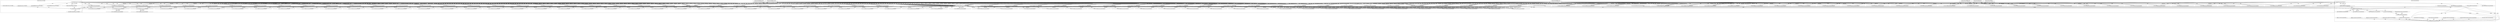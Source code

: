 digraph G {
	"10.1.80.1:46360#ServerID_OuterContainerID"->"1_fwatchdog#ServerID_8665dd9487-pw5j6"[ label="GET" ];
	"10.1.80.1:41591#ServerID_OuterContainerID"->"1_fwatchdog#ServerID_6df85d7674-grtsk"[ label="GET" ];
	"1_fwatchdog#ServerID_8665dd9487-pw5j6"->"10.1.80.1:46360#ServerID_OuterContainerID"[ label="RESPONSE" ];
	"1_fwatchdog#ServerID_6df85d7674-grtsk"->"10.1.80.1:41591#ServerID_OuterContainerID"[ label="RESPONSE" ];
	"1_fwatchdog#ServerID_6df85d7674-grtsk"->"10.1.80.1:41590#ServerID_OuterContainerID"[ label="RESPONSE" ];
	"10.1.80.1:46361#ServerID_OuterContainerID"->"1_fwatchdog#ServerID_8665dd9487-pw5j6"[ label="GET" ];
	"1_fwatchdog#ServerID_8665dd9487-pw5j6"->"10.1.80.1:46361#ServerID_OuterContainerID"[ label="RESPONSE" ];
	"10.1.80.1:35622#ServerID_OuterContainerID"->"1_fwatchdog#ServerID_5f846fd567-srhtc"[ label="GET" ];
	"10.1.80.1:41590#ServerID_OuterContainerID"->"1_fwatchdog#ServerID_6df85d7674-grtsk"[ label="GET" ];
	"10.1.80.1:35623#ServerID_OuterContainerID"->"1_fwatchdog#ServerID_5f846fd567-srhtc"[ label="GET" ];
	"1_fwatchdog#ServerID_5f846fd567-srhtc"->"10.1.80.1:35622#ServerID_OuterContainerID"[ label="RESPONSE" ];
	"1_fwatchdog#ServerID_5f846fd567-srhtc"->"10.1.80.1:35623#ServerID_OuterContainerID"[ label="RESPONSE" ];
	"10.1.80.1:56706#ServerID_OuterContainerID"->"1_fwatchdog#ServerID_76c96688d7-jrg4c"[ label="GET" ];
	"1_fwatchdog#ServerID_76c96688d7-jrg4c"->"10.1.80.1:56706#ServerID_OuterContainerID"[ label="RESPONSE" ];
	"10.1.80.1:56707#ServerID_OuterContainerID"->"1_fwatchdog#ServerID_76c96688d7-jrg4c"[ label="GET" ];
	"1_fwatchdog#ServerID_76c96688d7-jrg4c"->"10.1.80.1:56707#ServerID_OuterContainerID"[ label="RESPONSE" ];
	"10.1.80.1:41624#ServerID_OuterContainerID"->"1_fwatchdog#ServerID_6df85d7674-grtsk"[ label="GET" ];
	"1_fwatchdog#ServerID_6df85d7674-grtsk"->"10.1.80.1:41624#ServerID_OuterContainerID"[ label="RESPONSE" ];
	"10.1.80.1:41622#ServerID_OuterContainerID"->"1_fwatchdog#ServerID_6df85d7674-grtsk"[ label="GET" ];
	"1_fwatchdog#ServerID_6df85d7674-grtsk"->"10.1.80.1:41622#ServerID_OuterContainerID"[ label="RESPONSE" ];
	"10.1.80.1:46393#ServerID_OuterContainerID"->"1_fwatchdog#ServerID_8665dd9487-pw5j6"[ label="GET" ];
	"10.1.80.1:46392#ServerID_OuterContainerID"->"1_fwatchdog#ServerID_8665dd9487-pw5j6"[ label="GET" ];
	"1_fwatchdog#ServerID_8665dd9487-pw5j6"->"10.1.80.1:46393#ServerID_OuterContainerID"[ label="RESPONSE" ];
	"1_fwatchdog#ServerID_8665dd9487-pw5j6"->"10.1.80.1:46392#ServerID_OuterContainerID"[ label="RESPONSE" ];
	"10.1.80.1:35658#ServerID_OuterContainerID"->"1_fwatchdog#ServerID_5f846fd567-srhtc"[ label="GET" ];
	"10.1.80.1:35660#ServerID_OuterContainerID"->"1_fwatchdog#ServerID_5f846fd567-srhtc"[ label="GET" ];
	"1_fwatchdog#ServerID_5f846fd567-srhtc"->"10.1.80.1:35658#ServerID_OuterContainerID"[ label="RESPONSE" ];
	"1_fwatchdog#ServerID_5f846fd567-srhtc"->"10.1.80.1:35660#ServerID_OuterContainerID"[ label="RESPONSE" ];
	"10.1.80.247:59214#ServerID_OuterContainerID"->"1_fwatchdog#ServerID_6df85d7674-grtsk"[ label="POST" ];
	"1_fwatchdog#ServerID_6df85d7674-grtsk"->"gateway:8080#ServerID_OuterContainerID"[ label="POST" ];
	"1_fwatchdog#ServerID_6df85d7674-grtsk"->"10.1.80.247:8080#ServerID_OuterContainerID"[ label="POST" ];
	"10.1.80.247:53744#ServerID_OuterContainerID"->"1_fwatchdog#ServerID_5f846fd567-srhtc"[ label="POST" ];
	"1_fwatchdog#ServerID_5f846fd567-srhtc"->"10.1.80.247:53744#ServerID_OuterContainerID"[ label="RESPONSE" ];
	"10.1.80.247:8080#ServerID_OuterContainerID"->"1_fwatchdog#ServerID_6df85d7674-grtsk"[ label="RESPONSE" ];
	"gateway:8080#ServerID_OuterContainerID"->"1_fwatchdog#ServerID_6df85d7674-grtsk"[ label="RESPONSE" ];
	"1_fwatchdog#ServerID_6df85d7674-grtsk"->"10.1.80.247:59214#ServerID_OuterContainerID"[ label="RESPONSE" ];
	"10.1.80.247:59214#ServerID_OuterContainerID"->"1_fwatchdog#ServerID_6df85d7674-grtsk"[ label="POST" ];
	"1_fwatchdog#ServerID_6df85d7674-grtsk"->"gateway:8080#ServerID_OuterContainerID"[ label="POST" ];
	"1_fwatchdog#ServerID_6df85d7674-grtsk"->"10.1.80.247:8080#ServerID_OuterContainerID"[ label="POST" ];
	"10.1.80.247:53744#ServerID_OuterContainerID"->"1_fwatchdog#ServerID_5f846fd567-srhtc"[ label="POST" ];
	"1_fwatchdog#ServerID_5f846fd567-srhtc"->"10.1.80.247:53744#ServerID_OuterContainerID"[ label="RESPONSE" ];
	"10.1.80.247:8080#ServerID_OuterContainerID"->"1_fwatchdog#ServerID_6df85d7674-grtsk"[ label="RESPONSE" ];
	"gateway:8080#ServerID_OuterContainerID"->"1_fwatchdog#ServerID_6df85d7674-grtsk"[ label="RESPONSE" ];
	"1_fwatchdog#ServerID_6df85d7674-grtsk"->"10.1.80.247:59214#ServerID_OuterContainerID"[ label="RESPONSE" ];
	"10.1.80.247:59214#ServerID_OuterContainerID"->"1_fwatchdog#ServerID_6df85d7674-grtsk"[ label="POST" ];
	"1_fwatchdog#ServerID_6df85d7674-grtsk"->"gateway:8080#ServerID_OuterContainerID"[ label="POST" ];
	"1_fwatchdog#ServerID_6df85d7674-grtsk"->"10.1.80.247:8080#ServerID_OuterContainerID"[ label="POST" ];
	"10.1.80.247:53744#ServerID_OuterContainerID"->"1_fwatchdog#ServerID_5f846fd567-srhtc"[ label="POST" ];
	"1_fwatchdog#ServerID_5f846fd567-srhtc"->"10.152.183.73:8888#ServerID_OuterContainerID"[ label="GET" ];
	"1_fwatchdog#ServerID_5f846fd567-srhtc"->"10.1.80.239:80#ServerID_OuterContainerID"[ label="GET" ];
	"10.1.80.239:80#ServerID_OuterContainerID"->"1_fwatchdog#ServerID_5f846fd567-srhtc"[ label="RESPONSE" ];
	"10.152.183.73:8888#ServerID_OuterContainerID"->"1_fwatchdog#ServerID_5f846fd567-srhtc"[ label="RESPONSE" ];
	"1_fwatchdog#ServerID_5f846fd567-srhtc"->"10.1.80.247:53744#ServerID_OuterContainerID"[ label="RESPONSE" ];
	"10.1.80.247:8080#ServerID_OuterContainerID"->"1_fwatchdog#ServerID_6df85d7674-grtsk"[ label="RESPONSE" ];
	"gateway:8080#ServerID_OuterContainerID"->"1_fwatchdog#ServerID_6df85d7674-grtsk"[ label="RESPONSE" ];
	"1_fwatchdog#ServerID_6df85d7674-grtsk"->"10.1.80.247:59214#ServerID_OuterContainerID"[ label="RESPONSE" ];
	"10.1.80.247:59214#ServerID_OuterContainerID"->"1_fwatchdog#ServerID_6df85d7674-grtsk"[ label="POST" ];
	"10.1.80.247:59252#ServerID_OuterContainerID"->"1_fwatchdog#ServerID_6df85d7674-grtsk"[ label="POST" ];
	"10.1.80.247:59262#ServerID_OuterContainerID"->"1_fwatchdog#ServerID_6df85d7674-grtsk"[ label="POST" ];
	"1_fwatchdog#ServerID_6df85d7674-grtsk"->"gateway:8080#ServerID_OuterContainerID"[ label="POST" ];
	"1_fwatchdog#ServerID_6df85d7674-grtsk"->"10.1.80.247:8080#ServerID_OuterContainerID"[ label="POST" ];
	"10.1.80.247:53744#ServerID_OuterContainerID"->"1_fwatchdog#ServerID_5f846fd567-srhtc"[ label="POST" ];
	"10.1.80.247:53798#ServerID_OuterContainerID"->"1_fwatchdog#ServerID_5f846fd567-srhtc"[ label="POST" ];
	"1_fwatchdog#ServerID_6df85d7674-grtsk"->"gateway:8080#ServerID_OuterContainerID"[ label="POST" ];
	"1_fwatchdog#ServerID_6df85d7674-grtsk"->"10.1.80.247:8080#ServerID_OuterContainerID"[ label="POST" ];
	"10.1.80.247:53808#ServerID_OuterContainerID"->"1_fwatchdog#ServerID_5f846fd567-srhtc"[ label="POST" ];
	"1_fwatchdog#ServerID_5f846fd567-srhtc"->"10.1.80.247:53744#ServerID_OuterContainerID"[ label="RESPONSE" ];
	"10.1.80.247:8080#ServerID_OuterContainerID"->"1_fwatchdog#ServerID_6df85d7674-grtsk"[ label="RESPONSE" ];
	"gateway:8080#ServerID_OuterContainerID"->"1_fwatchdog#ServerID_6df85d7674-grtsk"[ label="RESPONSE" ];
	"1_fwatchdog#ServerID_6df85d7674-grtsk"->"10.1.80.247:59214#ServerID_OuterContainerID"[ label="RESPONSE" ];
	"10.1.80.247:59214#ServerID_OuterContainerID"->"1_fwatchdog#ServerID_6df85d7674-grtsk"[ label="POST" ];
	"10.1.80.247:59296#ServerID_OuterContainerID"->"1_fwatchdog#ServerID_6df85d7674-grtsk"[ label="POST" ];
	"1_fwatchdog#ServerID_5f846fd567-srhtc"->"10.1.80.247:53808#ServerID_OuterContainerID"[ label="RESPONSE" ];
	"10.1.80.247:8080#ServerID_OuterContainerID"->"1_fwatchdog#ServerID_6df85d7674-grtsk"[ label="RESPONSE" ];
	"gateway:8080#ServerID_OuterContainerID"->"1_fwatchdog#ServerID_6df85d7674-grtsk"[ label="RESPONSE" ];
	"1_fwatchdog#ServerID_6df85d7674-grtsk"->"gateway:8080#ServerID_OuterContainerID"[ label="POST" ];
	"1_fwatchdog#ServerID_6df85d7674-grtsk"->"10.1.80.247:8080#ServerID_OuterContainerID"[ label="POST" ];
	"10.1.80.247:53808#ServerID_OuterContainerID"->"1_fwatchdog#ServerID_5f846fd567-srhtc"[ label="POST" ];
	"1_fwatchdog#ServerID_6df85d7674-grtsk"->"10.1.80.247:59262#ServerID_OuterContainerID"[ label="RESPONSE" ];
	"1_fwatchdog#ServerID_5f846fd567-srhtc"->"10.1.80.247:53808#ServerID_OuterContainerID"[ label="RESPONSE" ];
	"10.1.80.247:8080#ServerID_OuterContainerID"->"1_fwatchdog#ServerID_6df85d7674-grtsk"[ label="RESPONSE" ];
	"gateway:8080#ServerID_OuterContainerID"->"1_fwatchdog#ServerID_6df85d7674-grtsk"[ label="RESPONSE" ];
	"10.1.80.1:56840#ServerID_OuterContainerID"->"1_fwatchdog#ServerID_76c96688d7-jrg4c"[ label="GET" ];
	"10.1.80.1:56838#ServerID_OuterContainerID"->"1_fwatchdog#ServerID_76c96688d7-jrg4c"[ label="GET" ];
	"10.1.80.247:59262#ServerID_OuterContainerID"->"1_fwatchdog#ServerID_6df85d7674-grtsk"[ label="POST" ];
	"1_fwatchdog#ServerID_76c96688d7-jrg4c"->"10.1.80.1:56838#ServerID_OuterContainerID"[ label="RESPONSE" ];
	"1_fwatchdog#ServerID_76c96688d7-jrg4c"->"10.1.80.1:56840#ServerID_OuterContainerID"[ label="RESPONSE" ];
	"1_fwatchdog#ServerID_6df85d7674-grtsk"->"10.1.80.247:59214#ServerID_OuterContainerID"[ label="RESPONSE" ];
	"1_fwatchdog#ServerID_6df85d7674-grtsk"->"gateway:8080#ServerID_OuterContainerID"[ label="POST" ];
	"1_fwatchdog#ServerID_6df85d7674-grtsk"->"10.1.80.247:8080#ServerID_OuterContainerID"[ label="POST" ];
	"10.1.80.247:53808#ServerID_OuterContainerID"->"1_fwatchdog#ServerID_5f846fd567-srhtc"[ label="POST" ];
	"10.1.80.247:59214#ServerID_OuterContainerID"->"1_fwatchdog#ServerID_6df85d7674-grtsk"[ label="POST" ];
	"1_fwatchdog#ServerID_6df85d7674-grtsk"->"gateway:8080#ServerID_OuterContainerID"[ label="POST" ];
	"1_fwatchdog#ServerID_6df85d7674-grtsk"->"10.1.80.247:8080#ServerID_OuterContainerID"[ label="POST" ];
	"1_fwatchdog#ServerID_5f846fd567-srhtc"->"10.1.80.247:53808#ServerID_OuterContainerID"[ label="RESPONSE" ];
	"10.1.80.247:8080#ServerID_OuterContainerID"->"1_fwatchdog#ServerID_6df85d7674-grtsk"[ label="RESPONSE" ];
	"gateway:8080#ServerID_OuterContainerID"->"1_fwatchdog#ServerID_6df85d7674-grtsk"[ label="RESPONSE" ];
	"10.1.80.247:53808#ServerID_OuterContainerID"->"1_fwatchdog#ServerID_5f846fd567-srhtc"[ label="POST" ];
	"1_fwatchdog#ServerID_6df85d7674-grtsk"->"10.1.80.247:59296#ServerID_OuterContainerID"[ label="RESPONSE" ];
	"1_fwatchdog#ServerID_6df85d7674-grtsk"->"gateway:8080#ServerID_OuterContainerID"[ label="POST" ];
	"1_fwatchdog#ServerID_6df85d7674-grtsk"->"10.1.80.247:8080#ServerID_OuterContainerID"[ label="POST" ];
	"10.1.80.247:53744#ServerID_OuterContainerID"->"1_fwatchdog#ServerID_5f846fd567-srhtc"[ label="POST" ];
	"1_fwatchdog#ServerID_5f846fd567-srhtc"->"10.1.80.247:53808#ServerID_OuterContainerID"[ label="RESPONSE" ];
	"10.1.80.247:59296#ServerID_OuterContainerID"->"1_fwatchdog#ServerID_6df85d7674-grtsk"[ label="POST" ];
	"10.1.80.247:8080#ServerID_OuterContainerID"->"1_fwatchdog#ServerID_6df85d7674-grtsk"[ label="RESPONSE" ];
	"gateway:8080#ServerID_OuterContainerID"->"1_fwatchdog#ServerID_6df85d7674-grtsk"[ label="RESPONSE" ];
	"1_fwatchdog#ServerID_6df85d7674-grtsk"->"10.1.80.247:59262#ServerID_OuterContainerID"[ label="RESPONSE" ];
	"1_fwatchdog#ServerID_6df85d7674-grtsk"->"gateway:8080#ServerID_OuterContainerID"[ label="POST" ];
	"1_fwatchdog#ServerID_6df85d7674-grtsk"->"10.1.80.247:8080#ServerID_OuterContainerID"[ label="POST" ];
	"1_fwatchdog#ServerID_5f846fd567-srhtc"->"10.1.80.247:53744#ServerID_OuterContainerID"[ label="RESPONSE" ];
	"10.1.80.247:8080#ServerID_OuterContainerID"->"1_fwatchdog#ServerID_6df85d7674-grtsk"[ label="RESPONSE" ];
	"gateway:8080#ServerID_OuterContainerID"->"1_fwatchdog#ServerID_6df85d7674-grtsk"[ label="RESPONSE" ];
	"10.1.80.247:53744#ServerID_OuterContainerID"->"1_fwatchdog#ServerID_5f846fd567-srhtc"[ label="POST" ];
	"1_fwatchdog#ServerID_6df85d7674-grtsk"->"10.1.80.247:59214#ServerID_OuterContainerID"[ label="RESPONSE" ];
	"10.1.80.247:59214#ServerID_OuterContainerID"->"1_fwatchdog#ServerID_6df85d7674-grtsk"[ label="POST" ];
	"1_fwatchdog#ServerID_5f846fd567-srhtc"->"10.1.80.247:53744#ServerID_OuterContainerID"[ label="RESPONSE" ];
	"10.1.80.247:8080#ServerID_OuterContainerID"->"1_fwatchdog#ServerID_6df85d7674-grtsk"[ label="RESPONSE" ];
	"gateway:8080#ServerID_OuterContainerID"->"1_fwatchdog#ServerID_6df85d7674-grtsk"[ label="RESPONSE" ];
	"1_fwatchdog#ServerID_5f846fd567-srhtc"->"10.1.80.247:53798#ServerID_OuterContainerID"[ label="RESPONSE" ];
	"10.1.80.247:59262#ServerID_OuterContainerID"->"1_fwatchdog#ServerID_6df85d7674-grtsk"[ label="POST" ];
	"1_fwatchdog#ServerID_6df85d7674-grtsk"->"10.1.80.247:59296#ServerID_OuterContainerID"[ label="RESPONSE" ];
	"1_fwatchdog#ServerID_6df85d7674-grtsk"->"gateway:8080#ServerID_OuterContainerID"[ label="POST" ];
	"1_fwatchdog#ServerID_6df85d7674-grtsk"->"10.1.80.247:8080#ServerID_OuterContainerID"[ label="POST" ];
	"10.1.80.247:53798#ServerID_OuterContainerID"->"1_fwatchdog#ServerID_5f846fd567-srhtc"[ label="POST" ];
	"10.1.80.247:8080#ServerID_OuterContainerID"->"1_fwatchdog#ServerID_6df85d7674-grtsk"[ label="RESPONSE" ];
	"1_fwatchdog#ServerID_5f846fd567-srhtc"->"10.1.80.247:53798#ServerID_OuterContainerID"[ label="RESPONSE" ];
	"gateway:8080#ServerID_OuterContainerID"->"1_fwatchdog#ServerID_6df85d7674-grtsk"[ label="RESPONSE" ];
	"10.1.80.1:56682#ServerID_OuterContainerID"->"1_fwatchdog#ServerID_a29a01b54a18"[ label="read" ];
	"10.1.80.1:56684#ServerID_OuterContainerID"->"1_fwatchdog#ServerID_a29a01b54a18"[ label="read" ];
	"1_fwatchdog#ServerID_a29a01b54a18"->"10.1.80.1:56682#ServerID_OuterContainerID"[ label="write" ];
	"1_fwatchdog#ServerID_a29a01b54a18"->"10.1.80.1:56684#ServerID_OuterContainerID"[ label="write" ];
	"10.1.80.1:41590#ServerID_OuterContainerID"->"1_fwatchdog#ServerID_3113a7a2a86a"[ label="read" ];
	"1_fwatchdog#ServerID_3113a7a2a86a"->"10.1.80.1:41590#ServerID_OuterContainerID"[ label="write" ];
	"10.1.80.1:41591#ServerID_OuterContainerID"->"1_fwatchdog#ServerID_3113a7a2a86a"[ label="read" ];
	"1_fwatchdog#ServerID_3113a7a2a86a"->"10.1.80.1:41591#ServerID_OuterContainerID"[ label="write" ];
	"10.1.80.1:46360#ServerID_OuterContainerID"->"1_fwatchdog#ServerID_c5e73ff9475e"[ label="read" ];
	"1_fwatchdog#ServerID_c5e73ff9475e"->"10.1.80.1:46360#ServerID_OuterContainerID"[ label="write" ];
	"10.1.80.1:46361#ServerID_OuterContainerID"->"1_fwatchdog#ServerID_c5e73ff9475e"[ label="read" ];
	"1_fwatchdog#ServerID_c5e73ff9475e"->"10.1.80.1:46361#ServerID_OuterContainerID"[ label="write" ];
	"10.1.80.1:35622#ServerID_OuterContainerID"->"1_fwatchdog#ServerID_9c632c9c841a"[ label="read" ];
	"10.1.80.1:35623#ServerID_OuterContainerID"->"1_fwatchdog#ServerID_9c632c9c841a"[ label="read" ];
	"1_fwatchdog#ServerID_9c632c9c841a"->"10.1.80.1:35622#ServerID_OuterContainerID"[ label="write" ];
	"1_fwatchdog#ServerID_9c632c9c841a"->"10.1.80.1:35623#ServerID_OuterContainerID"[ label="write" ];
	"10.1.80.1:56707#ServerID_OuterContainerID"->"1_fwatchdog#ServerID_a29a01b54a18"[ label="read" ];
	"10.1.80.1:56706#ServerID_OuterContainerID"->"1_fwatchdog#ServerID_a29a01b54a18"[ label="read" ];
	"1_fwatchdog#ServerID_a29a01b54a18"->"10.1.80.1:56706#ServerID_OuterContainerID"[ label="write" ];
	"1_fwatchdog#ServerID_a29a01b54a18"->"10.1.80.1:56707#ServerID_OuterContainerID"[ label="write" ];
	"10.1.80.1:41624#ServerID_OuterContainerID"->"1_fwatchdog#ServerID_3113a7a2a86a"[ label="read" ];
	"1_fwatchdog#ServerID_3113a7a2a86a"->"10.1.80.1:41624#ServerID_OuterContainerID"[ label="write" ];
	"10.1.80.1:41622#ServerID_OuterContainerID"->"1_fwatchdog#ServerID_3113a7a2a86a"[ label="read" ];
	"1_fwatchdog#ServerID_3113a7a2a86a"->"10.1.80.1:41622#ServerID_OuterContainerID"[ label="write" ];
	"1_fwatchdog#ServerID_6df85d7674-grtsk"->"10.1.80.247:59252#ServerID_OuterContainerID"[ label="RESPONSE" ];
	"10.1.80.1:46392#ServerID_OuterContainerID"->"1_fwatchdog#ServerID_c5e73ff9475e"[ label="read" ];
	"1_fwatchdog#ServerID_6df85d7674-grtsk"->"10.1.80.247:59214#ServerID_OuterContainerID"[ label="RESPONSE" ];
	"10.1.80.1:46393#ServerID_OuterContainerID"->"1_fwatchdog#ServerID_c5e73ff9475e"[ label="read" ];
	"1_fwatchdog#ServerID_6df85d7674-grtsk"->"gateway:8080#ServerID_OuterContainerID"[ label="POST" ];
	"1_fwatchdog#ServerID_6df85d7674-grtsk"->"10.1.80.247:8080#ServerID_OuterContainerID"[ label="POST" ];
	"10.1.80.247:59252#ServerID_OuterContainerID"->"1_fwatchdog#ServerID_6df85d7674-grtsk"[ label="POST" ];
	"10.1.80.247:53798#ServerID_OuterContainerID"->"1_fwatchdog#ServerID_5f846fd567-srhtc"[ label="POST" ];
	"1_fwatchdog#ServerID_c5e73ff9475e"->"10.1.80.1:46393#ServerID_OuterContainerID"[ label="write" ];
	"1_fwatchdog#ServerID_5f846fd567-srhtc"->"10.1.80.247:53798#ServerID_OuterContainerID"[ label="RESPONSE" ];
	"10.1.80.247:8080#ServerID_OuterContainerID"->"1_fwatchdog#ServerID_6df85d7674-grtsk"[ label="RESPONSE" ];
	"gateway:8080#ServerID_OuterContainerID"->"1_fwatchdog#ServerID_6df85d7674-grtsk"[ label="RESPONSE" ];
	"1_fwatchdog#ServerID_6df85d7674-grtsk"->"10.1.80.247:59262#ServerID_OuterContainerID"[ label="RESPONSE" ];
	"1_fwatchdog#ServerID_6df85d7674-grtsk"->"gateway:8080#ServerID_OuterContainerID"[ label="POST" ];
	"1_fwatchdog#ServerID_6df85d7674-grtsk"->"10.1.80.247:8080#ServerID_OuterContainerID"[ label="POST" ];
	"1_fwatchdog#ServerID_c5e73ff9475e"->"10.1.80.1:46392#ServerID_OuterContainerID"[ label="write" ];
	"10.1.80.1:35658#ServerID_OuterContainerID"->"1_fwatchdog#ServerID_9c632c9c841a"[ label="read" ];
	"10.1.80.247:53798#ServerID_OuterContainerID"->"1_fwatchdog#ServerID_5f846fd567-srhtc"[ label="POST" ];
	"1_fwatchdog#ServerID_9c632c9c841a"->"10.1.80.1:35658#ServerID_OuterContainerID"[ label="write" ];
	"10.1.80.247:59262#ServerID_OuterContainerID"->"1_fwatchdog#ServerID_6df85d7674-grtsk"[ label="POST" ];
	"1_fwatchdog#ServerID_5f846fd567-srhtc"->"10.1.80.247:53798#ServerID_OuterContainerID"[ label="RESPONSE" ];
	"10.1.80.247:8080#ServerID_OuterContainerID"->"1_fwatchdog#ServerID_6df85d7674-grtsk"[ label="RESPONSE" ];
	"gateway:8080#ServerID_OuterContainerID"->"1_fwatchdog#ServerID_6df85d7674-grtsk"[ label="RESPONSE" ];
	"1_fwatchdog#ServerID_6df85d7674-grtsk"->"10.1.80.247:59252#ServerID_OuterContainerID"[ label="RESPONSE" ];
	"1_fwatchdog#ServerID_6df85d7674-grtsk"->"gateway:8080#ServerID_OuterContainerID"[ label="POST" ];
	"1_fwatchdog#ServerID_6df85d7674-grtsk"->"10.1.80.247:8080#ServerID_OuterContainerID"[ label="POST" ];
	"10.1.80.1:35660#ServerID_OuterContainerID"->"1_fwatchdog#ServerID_9c632c9c841a"[ label="read" ];
	"1_fwatchdog#ServerID_9c632c9c841a"->"10.1.80.1:35660#ServerID_OuterContainerID"[ label="write" ];
	"10.1.80.247:59214#ServerID_OuterContainerID"->"1_fwatchdog#ServerID_3113a7a2a86a"[ label="read" ];
	"1_fwatchdog#ServerID_3113a7a2a86a"->"pipe:[239996962]#ServerID_3113a7a2a86a"[ label="write" ];
	"1_fwatchdog#ServerID_3113a7a2a86a"->"localhost:3000#ServerID_3113a7a2a86a"[ label="connect" ];
	"localhost:3000#ServerID_3113a7a2a86a"->"1_fwatchdog#ServerID_3113a7a2a86a"[ label="read" ];
	"1_fwatchdog#ServerID_3113a7a2a86a"->"localhost:3000#ServerID_3113a7a2a86a"[ label="write" ];
	"localhost:3000#ServerID_3113a7a2a86a"->"12_node#ServerID_3113a7a2a86a"[ label="read" ];
	"12_node#ServerID_3113a7a2a86a"->"pipe:[239997133]#ServerID_3113a7a2a86a"[ label="write" ];
	"/etc/hosts#ServerID_3113a7a2a86a"->"12_node#ServerID_3113a7a2a86a"[ label="read" ];
	"12_node#ServerID_3113a7a2a86a"->"10.152.183.10:53#ServerID_OuterContainerID"[ label="sendto" ];
	"/etc/resolv.conf#ServerID_3113a7a2a86a"->"12_node#ServerID_3113a7a2a86a"[ label="read" ];
	"10.152.183.10:53#ServerID_OuterContainerID"->"12_node#ServerID_3113a7a2a86a"[ label="recvfrom" ];
	"12_node#ServerID_3113a7a2a86a"->"gateway:8080#ServerID_OuterContainerID"[ label="connect" ];
	"10.1.80.247:53744#ServerID_OuterContainerID"->"1_fwatchdog#ServerID_9c632c9c841a"[ label="read" ];
	"1_fwatchdog#ServerID_9c632c9c841a"->"pipe:[240002548]#ServerID_9c632c9c841a"[ label="write" ];
	"localhost:3000#ServerID_9c632c9c841a"->"1_fwatchdog#ServerID_9c632c9c841a"[ label="read" ];
	"1_fwatchdog#ServerID_9c632c9c841a"->"localhost:3000#ServerID_9c632c9c841a"[ label="connect" ];
	"1_fwatchdog#ServerID_9c632c9c841a"->"localhost:3000#ServerID_9c632c9c841a"[ label="write" ];
	"localhost:3000#ServerID_9c632c9c841a"->"10_node#ServerID_9c632c9c841a"[ label="read" ];
	"10_node#ServerID_9c632c9c841a"->"pipe:[240003666]#ServerID_9c632c9c841a"[ label="write" ];
	"10.1.80.247:53798#ServerID_OuterContainerID"->"1_fwatchdog#ServerID_5f846fd567-srhtc"[ label="POST" ];
	"10.1.80.247:59252#ServerID_OuterContainerID"->"1_fwatchdog#ServerID_6df85d7674-grtsk"[ label="POST" ];
	"1_fwatchdog#ServerID_5f846fd567-srhtc"->"10.1.80.247:53798#ServerID_OuterContainerID"[ label="RESPONSE" ];
	"10.1.80.247:8080#ServerID_OuterContainerID"->"1_fwatchdog#ServerID_6df85d7674-grtsk"[ label="RESPONSE" ];
	"gateway:8080#ServerID_OuterContainerID"->"1_fwatchdog#ServerID_6df85d7674-grtsk"[ label="RESPONSE" ];
	"1_fwatchdog#ServerID_6df85d7674-grtsk"->"10.1.80.247:59262#ServerID_OuterContainerID"[ label="RESPONSE" ];
	"1_fwatchdog#ServerID_6df85d7674-grtsk"->"10.1.80.247:8080#ServerID_OuterContainerID"[ label="POST" ];
	"1_fwatchdog#ServerID_6df85d7674-grtsk"->"gateway:8080#ServerID_OuterContainerID"[ label="POST" ];
	"10.1.80.247:53798#ServerID_OuterContainerID"->"1_fwatchdog#ServerID_5f846fd567-srhtc"[ label="POST" ];
	"1_fwatchdog#ServerID_5f846fd567-srhtc"->"10.1.80.247:53798#ServerID_OuterContainerID"[ label="RESPONSE" ];
	"10.1.80.247:8080#ServerID_OuterContainerID"->"1_fwatchdog#ServerID_6df85d7674-grtsk"[ label="RESPONSE" ];
	"gateway:8080#ServerID_OuterContainerID"->"1_fwatchdog#ServerID_6df85d7674-grtsk"[ label="RESPONSE" ];
	"1_fwatchdog#ServerID_6df85d7674-grtsk"->"10.1.80.247:59252#ServerID_OuterContainerID"[ label="RESPONSE" ];
	"10.1.80.247:59252#ServerID_OuterContainerID"->"1_fwatchdog#ServerID_6df85d7674-grtsk"[ label="POST" ];
	"1_fwatchdog#ServerID_6df85d7674-grtsk"->"gateway:8080#ServerID_OuterContainerID"[ label="POST" ];
	"1_fwatchdog#ServerID_6df85d7674-grtsk"->"10.1.80.247:8080#ServerID_OuterContainerID"[ label="POST" ];
	"10.1.80.247:53798#ServerID_OuterContainerID"->"1_fwatchdog#ServerID_5f846fd567-srhtc"[ label="POST" ];
	"1_fwatchdog#ServerID_5f846fd567-srhtc"->"10.1.80.247:53798#ServerID_OuterContainerID"[ label="RESPONSE" ];
	"10.1.80.247:8080#ServerID_OuterContainerID"->"1_fwatchdog#ServerID_6df85d7674-grtsk"[ label="RESPONSE" ];
	"gateway:8080#ServerID_OuterContainerID"->"1_fwatchdog#ServerID_6df85d7674-grtsk"[ label="RESPONSE" ];
	"10.1.80.247:59262#ServerID_OuterContainerID"->"1_fwatchdog#ServerID_6df85d7674-grtsk"[ label="POST" ];
	"1_fwatchdog#ServerID_6df85d7674-grtsk"->"10.1.80.247:59252#ServerID_OuterContainerID"[ label="RESPONSE" ];
	"10.1.80.247:59252#ServerID_OuterContainerID"->"1_fwatchdog#ServerID_6df85d7674-grtsk"[ label="POST" ];
	"10.1.80.247:59404#ServerID_OuterContainerID"->"1_fwatchdog#ServerID_6df85d7674-grtsk"[ label="POST" ];
	"1_fwatchdog#ServerID_6df85d7674-grtsk"->"gateway:8080#ServerID_OuterContainerID"[ label="POST" ];
	"1_fwatchdog#ServerID_6df85d7674-grtsk"->"10.1.80.247:8080#ServerID_OuterContainerID"[ label="POST" ];
	"10.1.80.247:59414#ServerID_OuterContainerID"->"1_fwatchdog#ServerID_6df85d7674-grtsk"[ label="POST" ];
	"10.1.80.247:53798#ServerID_OuterContainerID"->"1_fwatchdog#ServerID_5f846fd567-srhtc"[ label="POST" ];
	"1_fwatchdog#ServerID_6df85d7674-grtsk"->"gateway:8080#ServerID_OuterContainerID"[ label="POST" ];
	"1_fwatchdog#ServerID_6df85d7674-grtsk"->"10.1.80.247:8080#ServerID_OuterContainerID"[ label="POST" ];
	"10.1.80.247:59422#ServerID_OuterContainerID"->"1_fwatchdog#ServerID_6df85d7674-grtsk"[ label="POST" ];
	"10.1.80.247:53954#ServerID_OuterContainerID"->"1_fwatchdog#ServerID_5f846fd567-srhtc"[ label="POST" ];
	"10.1.80.247:59436#ServerID_OuterContainerID"->"1_fwatchdog#ServerID_6df85d7674-grtsk"[ label="POST" ];
	"10.1.80.247:59446#ServerID_OuterContainerID"->"1_fwatchdog#ServerID_6df85d7674-grtsk"[ label="POST" ];
	"10.1.80.247:59460#ServerID_OuterContainerID"->"1_fwatchdog#ServerID_6df85d7674-grtsk"[ label="POST" ];
	"1_fwatchdog#ServerID_5f846fd567-srhtc"->"10.1.80.247:53798#ServerID_OuterContainerID"[ label="RESPONSE" ];
	"10.1.80.247:8080#ServerID_OuterContainerID"->"1_fwatchdog#ServerID_6df85d7674-grtsk"[ label="RESPONSE" ];
	"gateway:8080#ServerID_OuterContainerID"->"1_fwatchdog#ServerID_6df85d7674-grtsk"[ label="RESPONSE" ];
	"10.1.80.247:59468#ServerID_OuterContainerID"->"1_fwatchdog#ServerID_6df85d7674-grtsk"[ label="POST" ];
	"1_fwatchdog#ServerID_5f846fd567-srhtc"->"10.1.80.247:53954#ServerID_OuterContainerID"[ label="RESPONSE" ];
	"10.1.80.247:8080#ServerID_OuterContainerID"->"1_fwatchdog#ServerID_6df85d7674-grtsk"[ label="RESPONSE" ];
	"gateway:8080#ServerID_OuterContainerID"->"1_fwatchdog#ServerID_6df85d7674-grtsk"[ label="RESPONSE" ];
	"10.1.80.247:59476#ServerID_OuterContainerID"->"1_fwatchdog#ServerID_6df85d7674-grtsk"[ label="POST" ];
	"10.1.80.247:59484#ServerID_OuterContainerID"->"1_fwatchdog#ServerID_6df85d7674-grtsk"[ label="POST" ];
	"1_fwatchdog#ServerID_6df85d7674-grtsk"->"gateway:8080#ServerID_OuterContainerID"[ label="POST" ];
	"1_fwatchdog#ServerID_6df85d7674-grtsk"->"10.1.80.247:8080#ServerID_OuterContainerID"[ label="POST" ];
	"10.1.80.247:53954#ServerID_OuterContainerID"->"1_fwatchdog#ServerID_5f846fd567-srhtc"[ label="POST" ];
	"10.1.80.247:59500#ServerID_OuterContainerID"->"1_fwatchdog#ServerID_6df85d7674-grtsk"[ label="POST" ];
	"1_fwatchdog#ServerID_6df85d7674-grtsk"->"gateway:8080#ServerID_OuterContainerID"[ label="POST" ];
	"1_fwatchdog#ServerID_6df85d7674-grtsk"->"10.1.80.247:8080#ServerID_OuterContainerID"[ label="POST" ];
	"10.1.80.247:53798#ServerID_OuterContainerID"->"1_fwatchdog#ServerID_5f846fd567-srhtc"[ label="POST" ];
	"10.1.80.247:59516#ServerID_OuterContainerID"->"1_fwatchdog#ServerID_6df85d7674-grtsk"[ label="POST" ];
	"1_fwatchdog#ServerID_5f846fd567-srhtc"->"10.1.80.247:53954#ServerID_OuterContainerID"[ label="RESPONSE" ];
	"1_fwatchdog#ServerID_5f846fd567-srhtc"->"10.1.80.247:53798#ServerID_OuterContainerID"[ label="RESPONSE" ];
	"10.1.80.247:8080#ServerID_OuterContainerID"->"1_fwatchdog#ServerID_6df85d7674-grtsk"[ label="RESPONSE" ];
	"gateway:8080#ServerID_OuterContainerID"->"1_fwatchdog#ServerID_6df85d7674-grtsk"[ label="RESPONSE" ];
	"10.1.80.247:8080#ServerID_OuterContainerID"->"1_fwatchdog#ServerID_6df85d7674-grtsk"[ label="RESPONSE" ];
	"gateway:8080#ServerID_OuterContainerID"->"1_fwatchdog#ServerID_6df85d7674-grtsk"[ label="RESPONSE" ];
	"10.1.80.247:59524#ServerID_OuterContainerID"->"1_fwatchdog#ServerID_6df85d7674-grtsk"[ label="POST" ];
	"10.1.80.247:59526#ServerID_OuterContainerID"->"1_fwatchdog#ServerID_6df85d7674-grtsk"[ label="POST" ];
	"10.1.80.247:59534#ServerID_OuterContainerID"->"1_fwatchdog#ServerID_6df85d7674-grtsk"[ label="POST" ];
	"1_fwatchdog#ServerID_6df85d7674-grtsk"->"gateway:8080#ServerID_OuterContainerID"[ label="POST" ];
	"1_fwatchdog#ServerID_6df85d7674-grtsk"->"10.1.80.247:8080#ServerID_OuterContainerID"[ label="POST" ];
	"10.1.80.247:53798#ServerID_OuterContainerID"->"1_fwatchdog#ServerID_5f846fd567-srhtc"[ label="POST" ];
	"10.1.80.247:59558#ServerID_OuterContainerID"->"1_fwatchdog#ServerID_6df85d7674-grtsk"[ label="POST" ];
	"1_fwatchdog#ServerID_6df85d7674-grtsk"->"gateway:8080#ServerID_OuterContainerID"[ label="POST" ];
	"1_fwatchdog#ServerID_6df85d7674-grtsk"->"10.1.80.247:8080#ServerID_OuterContainerID"[ label="POST" ];
	"10.1.80.247:53954#ServerID_OuterContainerID"->"1_fwatchdog#ServerID_5f846fd567-srhtc"[ label="POST" ];
	"1_fwatchdog#ServerID_6df85d7674-grtsk"->"gateway:8080#ServerID_OuterContainerID"[ label="POST" ];
	"1_fwatchdog#ServerID_6df85d7674-grtsk"->"10.1.80.247:8080#ServerID_OuterContainerID"[ label="POST" ];
	"10.1.80.247:54090#ServerID_OuterContainerID"->"1_fwatchdog#ServerID_5f846fd567-srhtc"[ label="POST" ];
	"1_fwatchdog#ServerID_6df85d7674-grtsk"->"gateway:8080#ServerID_OuterContainerID"[ label="POST" ];
	"1_fwatchdog#ServerID_6df85d7674-grtsk"->"10.1.80.247:8080#ServerID_OuterContainerID"[ label="POST" ];
	"10.1.80.247:54096#ServerID_OuterContainerID"->"1_fwatchdog#ServerID_5f846fd567-srhtc"[ label="POST" ];
	"1_fwatchdog#ServerID_6df85d7674-grtsk"->"gateway:8080#ServerID_OuterContainerID"[ label="POST" ];
	"1_fwatchdog#ServerID_6df85d7674-grtsk"->"10.1.80.247:8080#ServerID_OuterContainerID"[ label="POST" ];
	"10.1.80.247:54102#ServerID_OuterContainerID"->"1_fwatchdog#ServerID_5f846fd567-srhtc"[ label="POST" ];
	"1_fwatchdog#ServerID_6df85d7674-grtsk"->"gateway:8080#ServerID_OuterContainerID"[ label="POST" ];
	"1_fwatchdog#ServerID_6df85d7674-grtsk"->"10.1.80.247:8080#ServerID_OuterContainerID"[ label="POST" ];
	"10.1.80.247:54108#ServerID_OuterContainerID"->"1_fwatchdog#ServerID_5f846fd567-srhtc"[ label="POST" ];
	"10.1.80.247:59594#ServerID_OuterContainerID"->"1_fwatchdog#ServerID_6df85d7674-grtsk"[ label="POST" ];
	"1_fwatchdog#ServerID_5f846fd567-srhtc"->"10.1.80.247:53798#ServerID_OuterContainerID"[ label="RESPONSE" ];
	"10.1.80.247:8080#ServerID_OuterContainerID"->"1_fwatchdog#ServerID_6df85d7674-grtsk"[ label="RESPONSE" ];
	"gateway:8080#ServerID_OuterContainerID"->"1_fwatchdog#ServerID_6df85d7674-grtsk"[ label="RESPONSE" ];
	"1_fwatchdog#ServerID_6df85d7674-grtsk"->"10.1.80.247:59252#ServerID_OuterContainerID"[ label="RESPONSE" ];
	"1_fwatchdog#ServerID_6df85d7674-grtsk"->"10.1.80.247:59414#ServerID_OuterContainerID"[ label="RESPONSE" ];
	"1_fwatchdog#ServerID_6df85d7674-grtsk"->"10.1.80.247:59262#ServerID_OuterContainerID"[ label="RESPONSE" ];
	"10.1.80.247:59262#ServerID_OuterContainerID"->"1_fwatchdog#ServerID_6df85d7674-grtsk"[ label="POST" ];
	"1_fwatchdog#ServerID_5f846fd567-srhtc"->"10.1.80.247:53954#ServerID_OuterContainerID"[ label="RESPONSE" ];
	"1_fwatchdog#ServerID_5f846fd567-srhtc"->"10.1.80.247:54102#ServerID_OuterContainerID"[ label="RESPONSE" ];
	"10.1.80.247:8080#ServerID_OuterContainerID"->"1_fwatchdog#ServerID_6df85d7674-grtsk"[ label="RESPONSE" ];
	"gateway:8080#ServerID_OuterContainerID"->"1_fwatchdog#ServerID_6df85d7674-grtsk"[ label="RESPONSE" ];
	"1_fwatchdog#ServerID_9c632c9c841a"->"pipe:[240002549]#ServerID_9c632c9c841a"[ label="write" ];
	"10.1.80.247:8080#ServerID_OuterContainerID"->"1_fwatchdog#ServerID_6df85d7674-grtsk"[ label="RESPONSE" ];
	"gateway:8080#ServerID_OuterContainerID"->"12_node#ServerID_3113a7a2a86a"[ label="read" ];
	"gateway:8080#ServerID_OuterContainerID"->"1_fwatchdog#ServerID_6df85d7674-grtsk"[ label="RESPONSE" ];
	"1_fwatchdog#ServerID_6df85d7674-grtsk"->"gateway:8080#ServerID_OuterContainerID"[ label="POST" ];
	"1_fwatchdog#ServerID_6df85d7674-grtsk"->"10.1.80.247:8080#ServerID_OuterContainerID"[ label="POST" ];
	"1_fwatchdog#ServerID_6df85d7674-grtsk"->"10.1.80.247:59404#ServerID_OuterContainerID"[ label="RESPONSE" ];
	"1_fwatchdog#ServerID_9c632c9c841a"->"10.1.80.247:53744#ServerID_OuterContainerID"[ label="write" ];
	"10.1.80.247:53954#ServerID_OuterContainerID"->"1_fwatchdog#ServerID_5f846fd567-srhtc"[ label="POST" ];
	"10.1.80.247:59404#ServerID_OuterContainerID"->"1_fwatchdog#ServerID_6df85d7674-grtsk"[ label="POST" ];
	"1_fwatchdog#ServerID_6df85d7674-grtsk"->"gateway:8080#ServerID_OuterContainerID"[ label="POST" ];
	"1_fwatchdog#ServerID_6df85d7674-grtsk"->"10.1.80.247:8080#ServerID_OuterContainerID"[ label="POST" ];
	"10.1.80.247:54102#ServerID_OuterContainerID"->"1_fwatchdog#ServerID_5f846fd567-srhtc"[ label="POST" ];
	"1_fwatchdog#ServerID_6df85d7674-grtsk"->"gateway:8080#ServerID_OuterContainerID"[ label="POST" ];
	"1_fwatchdog#ServerID_6df85d7674-grtsk"->"10.1.80.247:8080#ServerID_OuterContainerID"[ label="POST" ];
	"1_fwatchdog#ServerID_5f846fd567-srhtc"->"10.1.80.247:54090#ServerID_OuterContainerID"[ label="RESPONSE" ];
	"1_fwatchdog#ServerID_5f846fd567-srhtc"->"10.1.80.247:54108#ServerID_OuterContainerID"[ label="RESPONSE" ];
	"1_fwatchdog#ServerID_5f846fd567-srhtc"->"10.1.80.247:54096#ServerID_OuterContainerID"[ label="RESPONSE" ];
	"1_fwatchdog#ServerID_3113a7a2a86a"->"pipe:[239996963]#ServerID_3113a7a2a86a"[ label="write" ];
	"10.1.80.247:8080#ServerID_OuterContainerID"->"1_fwatchdog#ServerID_6df85d7674-grtsk"[ label="RESPONSE" ];
	"gateway:8080#ServerID_OuterContainerID"->"1_fwatchdog#ServerID_6df85d7674-grtsk"[ label="RESPONSE" ];
	"10.1.80.247:8080#ServerID_OuterContainerID"->"1_fwatchdog#ServerID_6df85d7674-grtsk"[ label="RESPONSE" ];
	"gateway:8080#ServerID_OuterContainerID"->"1_fwatchdog#ServerID_6df85d7674-grtsk"[ label="RESPONSE" ];
	"1_fwatchdog#ServerID_3113a7a2a86a"->"10.1.80.247:59214#ServerID_OuterContainerID"[ label="write" ];
	"10.1.80.247:54090#ServerID_OuterContainerID"->"1_fwatchdog#ServerID_5f846fd567-srhtc"[ label="POST" ];
	"10.1.80.247:8080#ServerID_OuterContainerID"->"1_fwatchdog#ServerID_6df85d7674-grtsk"[ label="RESPONSE" ];
	"gateway:8080#ServerID_OuterContainerID"->"1_fwatchdog#ServerID_6df85d7674-grtsk"[ label="RESPONSE" ];
	"10.1.80.247:59414#ServerID_OuterContainerID"->"1_fwatchdog#ServerID_6df85d7674-grtsk"[ label="POST" ];
	"1_fwatchdog#ServerID_5f846fd567-srhtc"->"10.1.80.247:54090#ServerID_OuterContainerID"[ label="RESPONSE" ];
	"10.1.80.247:8080#ServerID_OuterContainerID"->"1_fwatchdog#ServerID_6df85d7674-grtsk"[ label="RESPONSE" ];
	"gateway:8080#ServerID_OuterContainerID"->"1_fwatchdog#ServerID_6df85d7674-grtsk"[ label="RESPONSE" ];
	"1_fwatchdog#ServerID_5f846fd567-srhtc"->"10.1.80.247:53954#ServerID_OuterContainerID"[ label="RESPONSE" ];
	"10.1.80.247:8080#ServerID_OuterContainerID"->"1_fwatchdog#ServerID_6df85d7674-grtsk"[ label="RESPONSE" ];
	"gateway:8080#ServerID_OuterContainerID"->"1_fwatchdog#ServerID_6df85d7674-grtsk"[ label="RESPONSE" ];
	"1_fwatchdog#ServerID_6df85d7674-grtsk"->"10.1.80.247:59476#ServerID_OuterContainerID"[ label="RESPONSE" ];
	"1_fwatchdog#ServerID_6df85d7674-grtsk"->"10.1.80.247:59468#ServerID_OuterContainerID"[ label="RESPONSE" ];
	"1_fwatchdog#ServerID_6df85d7674-grtsk"->"10.1.80.247:59436#ServerID_OuterContainerID"[ label="RESPONSE" ];
	"10.1.80.247:59436#ServerID_OuterContainerID"->"1_fwatchdog#ServerID_6df85d7674-grtsk"[ label="POST" ];
	"1_fwatchdog#ServerID_6df85d7674-grtsk"->"10.1.80.247:59422#ServerID_OuterContainerID"[ label="RESPONSE" ];
	"1_fwatchdog#ServerID_6df85d7674-grtsk"->"10.1.80.247:59446#ServerID_OuterContainerID"[ label="RESPONSE" ];
	"1_fwatchdog#ServerID_6df85d7674-grtsk"->"10.1.80.247:59484#ServerID_OuterContainerID"[ label="RESPONSE" ];
	"1_fwatchdog#ServerID_6df85d7674-grtsk"->"10.1.80.247:59526#ServerID_OuterContainerID"[ label="RESPONSE" ];
	"1_fwatchdog#ServerID_6df85d7674-grtsk"->"10.1.80.247:59460#ServerID_OuterContainerID"[ label="RESPONSE" ];
	"10.1.80.247:59526#ServerID_OuterContainerID"->"1_fwatchdog#ServerID_6df85d7674-grtsk"[ label="POST" ];
	"1_fwatchdog#ServerID_5f846fd567-srhtc"->"10.1.80.247:54102#ServerID_OuterContainerID"[ label="RESPONSE" ];
	"10.1.80.247:8080#ServerID_OuterContainerID"->"1_fwatchdog#ServerID_6df85d7674-grtsk"[ label="RESPONSE" ];
	"gateway:8080#ServerID_OuterContainerID"->"1_fwatchdog#ServerID_6df85d7674-grtsk"[ label="RESPONSE" ];
	"10.1.80.247:59460#ServerID_OuterContainerID"->"1_fwatchdog#ServerID_6df85d7674-grtsk"[ label="POST" ];
	"1_fwatchdog#ServerID_6df85d7674-grtsk"->"10.1.80.247:59500#ServerID_OuterContainerID"[ label="RESPONSE" ];
	"1_fwatchdog#ServerID_6df85d7674-grtsk"->"10.1.80.247:8080#ServerID_OuterContainerID"[ label="POST" ];
	"1_fwatchdog#ServerID_6df85d7674-grtsk"->"gateway:8080#ServerID_OuterContainerID"[ label="POST" ];
	"10.1.80.247:54102#ServerID_OuterContainerID"->"1_fwatchdog#ServerID_5f846fd567-srhtc"[ label="POST" ];
	"1_fwatchdog#ServerID_6df85d7674-grtsk"->"gateway:8080#ServerID_OuterContainerID"[ label="POST" ];
	"10.1.80.247:53954#ServerID_OuterContainerID"->"1_fwatchdog#ServerID_5f846fd567-srhtc"[ label="POST" ];
	"1_fwatchdog#ServerID_6df85d7674-grtsk"->"10.1.80.247:8080#ServerID_OuterContainerID"[ label="POST" ];
	"1_fwatchdog#ServerID_6df85d7674-grtsk"->"gateway:8080#ServerID_OuterContainerID"[ label="POST" ];
	"1_fwatchdog#ServerID_6df85d7674-grtsk"->"10.1.80.247:8080#ServerID_OuterContainerID"[ label="POST" ];
	"10.1.80.247:54090#ServerID_OuterContainerID"->"1_fwatchdog#ServerID_5f846fd567-srhtc"[ label="POST" ];
	"10.1.80.247:59500#ServerID_OuterContainerID"->"1_fwatchdog#ServerID_6df85d7674-grtsk"[ label="POST" ];
	"1_fwatchdog#ServerID_5f846fd567-srhtc"->"10.1.80.247:54102#ServerID_OuterContainerID"[ label="RESPONSE" ];
	"10.1.80.247:8080#ServerID_OuterContainerID"->"1_fwatchdog#ServerID_6df85d7674-grtsk"[ label="RESPONSE" ];
	"gateway:8080#ServerID_OuterContainerID"->"1_fwatchdog#ServerID_6df85d7674-grtsk"[ label="RESPONSE" ];
	"1_fwatchdog#ServerID_6df85d7674-grtsk"->"10.1.80.247:59516#ServerID_OuterContainerID"[ label="RESPONSE" ];
	"1_fwatchdog#ServerID_5f846fd567-srhtc"->"10.1.80.247:53954#ServerID_OuterContainerID"[ label="RESPONSE" ];
	"10.1.80.247:8080#ServerID_OuterContainerID"->"1_fwatchdog#ServerID_6df85d7674-grtsk"[ label="RESPONSE" ];
	"gateway:8080#ServerID_OuterContainerID"->"1_fwatchdog#ServerID_6df85d7674-grtsk"[ label="RESPONSE" ];
	"1_fwatchdog#ServerID_6df85d7674-grtsk"->"gateway:8080#ServerID_OuterContainerID"[ label="POST" ];
	"1_fwatchdog#ServerID_6df85d7674-grtsk"->"10.1.80.247:8080#ServerID_OuterContainerID"[ label="POST" ];
	"10.1.80.247:53954#ServerID_OuterContainerID"->"1_fwatchdog#ServerID_5f846fd567-srhtc"[ label="POST" ];
	"1_fwatchdog#ServerID_6df85d7674-grtsk"->"gateway:8080#ServerID_OuterContainerID"[ label="POST" ];
	"1_fwatchdog#ServerID_6df85d7674-grtsk"->"10.1.80.247:8080#ServerID_OuterContainerID"[ label="POST" ];
	"10.1.80.247:54102#ServerID_OuterContainerID"->"1_fwatchdog#ServerID_5f846fd567-srhtc"[ label="POST" ];
	"10.1.80.247:59516#ServerID_OuterContainerID"->"1_fwatchdog#ServerID_6df85d7674-grtsk"[ label="POST" ];
	"1_fwatchdog#ServerID_6df85d7674-grtsk"->"10.1.80.247:59414#ServerID_OuterContainerID"[ label="RESPONSE" ];
	"1_fwatchdog#ServerID_5f846fd567-srhtc"->"10.1.80.247:54090#ServerID_OuterContainerID"[ label="RESPONSE" ];
	"gateway:8080#ServerID_OuterContainerID"->"1_fwatchdog#ServerID_6df85d7674-grtsk"[ label="RESPONSE" ];
	"10.1.80.247:8080#ServerID_OuterContainerID"->"1_fwatchdog#ServerID_6df85d7674-grtsk"[ label="RESPONSE" ];
	"1_fwatchdog#ServerID_6df85d7674-grtsk"->"10.1.80.247:59594#ServerID_OuterContainerID"[ label="RESPONSE" ];
	"10.1.80.247:8080#ServerID_OuterContainerID"->"1_fwatchdog#ServerID_6df85d7674-grtsk"[ label="RESPONSE" ];
	"1_fwatchdog#ServerID_5f846fd567-srhtc"->"10.1.80.247:54102#ServerID_OuterContainerID"[ label="RESPONSE" ];
	"gateway:8080#ServerID_OuterContainerID"->"1_fwatchdog#ServerID_6df85d7674-grtsk"[ label="RESPONSE" ];
	"1_fwatchdog#ServerID_5f846fd567-srhtc"->"10.1.80.247:53954#ServerID_OuterContainerID"[ label="RESPONSE" ];
	"10.1.80.247:8080#ServerID_OuterContainerID"->"1_fwatchdog#ServerID_6df85d7674-grtsk"[ label="RESPONSE" ];
	"10.1.80.247:59594#ServerID_OuterContainerID"->"1_fwatchdog#ServerID_6df85d7674-grtsk"[ label="POST" ];
	"gateway:8080#ServerID_OuterContainerID"->"1_fwatchdog#ServerID_6df85d7674-grtsk"[ label="RESPONSE" ];
	"10.1.80.247:59414#ServerID_OuterContainerID"->"1_fwatchdog#ServerID_6df85d7674-grtsk"[ label="POST" ];
	"1_fwatchdog#ServerID_6df85d7674-grtsk"->"10.1.80.247:59524#ServerID_OuterContainerID"[ label="RESPONSE" ];
	"1_fwatchdog#ServerID_6df85d7674-grtsk"->"10.1.80.247:59558#ServerID_OuterContainerID"[ label="RESPONSE" ];
	"1_fwatchdog#ServerID_6df85d7674-grtsk"->"gateway:8080#ServerID_OuterContainerID"[ label="POST" ];
	"1_fwatchdog#ServerID_6df85d7674-grtsk"->"10.1.80.247:8080#ServerID_OuterContainerID"[ label="POST" ];
	"10.1.80.247:53954#ServerID_OuterContainerID"->"1_fwatchdog#ServerID_5f846fd567-srhtc"[ label="POST" ];
	"10.1.80.247:59558#ServerID_OuterContainerID"->"1_fwatchdog#ServerID_6df85d7674-grtsk"[ label="POST" ];
	"1_fwatchdog#ServerID_6df85d7674-grtsk"->"gateway:8080#ServerID_OuterContainerID"[ label="POST" ];
	"1_fwatchdog#ServerID_6df85d7674-grtsk"->"10.1.80.247:8080#ServerID_OuterContainerID"[ label="POST" ];
	"10.1.80.247:54102#ServerID_OuterContainerID"->"1_fwatchdog#ServerID_5f846fd567-srhtc"[ label="POST" ];
	"1_fwatchdog#ServerID_6df85d7674-grtsk"->"gateway:8080#ServerID_OuterContainerID"[ label="POST" ];
	"1_fwatchdog#ServerID_6df85d7674-grtsk"->"10.1.80.247:8080#ServerID_OuterContainerID"[ label="POST" ];
	"10.1.80.247:54090#ServerID_OuterContainerID"->"1_fwatchdog#ServerID_5f846fd567-srhtc"[ label="POST" ];
	"1_fwatchdog#ServerID_6df85d7674-grtsk"->"gateway:8080#ServerID_OuterContainerID"[ label="POST" ];
	"1_fwatchdog#ServerID_6df85d7674-grtsk"->"10.1.80.247:8080#ServerID_OuterContainerID"[ label="POST" ];
	"1_fwatchdog#ServerID_6df85d7674-grtsk"->"gateway:8080#ServerID_OuterContainerID"[ label="POST" ];
	"/etc/hosts#ServerID_9c632c9c841a"->"10_node#ServerID_9c632c9c841a"[ label="read" ];
	"/etc/resolv.conf#ServerID_9c632c9c841a"->"10_node#ServerID_9c632c9c841a"[ label="read" ];
	"10_node#ServerID_9c632c9c841a"->"10.152.183.10:53#ServerID_OuterContainerID"[ label="sendto" ];
	"10.152.183.10:53#ServerID_OuterContainerID"->"10_node#ServerID_9c632c9c841a"[ label="recvfrom" ];
	"1_fwatchdog#ServerID_6df85d7674-grtsk"->"10.1.80.247:8080#ServerID_OuterContainerID"[ label="POST" ];
	"10.1.80.247:54234#ServerID_OuterContainerID"->"1_fwatchdog#ServerID_5f846fd567-srhtc"[ label="POST" ];
	"10.1.80.247:54236#ServerID_OuterContainerID"->"1_fwatchdog#ServerID_5f846fd567-srhtc"[ label="POST" ];
	"1_fwatchdog#ServerID_6df85d7674-grtsk"->"10.1.80.247:8080#ServerID_OuterContainerID"[ label="POST" ];
	"1_fwatchdog#ServerID_6df85d7674-grtsk"->"10.1.80.247:8080#ServerID_OuterContainerID"[ label="POST" ];
	"1_fwatchdog#ServerID_6df85d7674-grtsk"->"gateway:8080#ServerID_OuterContainerID"[ label="POST" ];
	"10.1.80.247:54238#ServerID_OuterContainerID"->"1_fwatchdog#ServerID_5f846fd567-srhtc"[ label="POST" ];
	"1_fwatchdog#ServerID_6df85d7674-grtsk"->"gateway:8080#ServerID_OuterContainerID"[ label="POST" ];
	"10.1.80.247:54240#ServerID_OuterContainerID"->"1_fwatchdog#ServerID_5f846fd567-srhtc"[ label="POST" ];
	"10.1.80.247:59524#ServerID_OuterContainerID"->"1_fwatchdog#ServerID_6df85d7674-grtsk"[ label="POST" ];
	"1_fwatchdog#ServerID_5f846fd567-srhtc"->"10.1.80.247:53954#ServerID_OuterContainerID"[ label="RESPONSE" ];
	"10.1.80.247:8080#ServerID_OuterContainerID"->"1_fwatchdog#ServerID_6df85d7674-grtsk"[ label="RESPONSE" ];
	"1_fwatchdog#ServerID_5f846fd567-srhtc"->"10.1.80.247:54102#ServerID_OuterContainerID"[ label="RESPONSE" ];
	"gateway:8080#ServerID_OuterContainerID"->"1_fwatchdog#ServerID_6df85d7674-grtsk"[ label="RESPONSE" ];
	"10.1.80.247:8080#ServerID_OuterContainerID"->"1_fwatchdog#ServerID_6df85d7674-grtsk"[ label="RESPONSE" ];
	"gateway:8080#ServerID_OuterContainerID"->"1_fwatchdog#ServerID_6df85d7674-grtsk"[ label="RESPONSE" ];
	"1_fwatchdog#ServerID_5f846fd567-srhtc"->"10.1.80.247:54090#ServerID_OuterContainerID"[ label="RESPONSE" ];
	"10.1.80.247:8080#ServerID_OuterContainerID"->"1_fwatchdog#ServerID_6df85d7674-grtsk"[ label="RESPONSE" ];
	"gateway:8080#ServerID_OuterContainerID"->"1_fwatchdog#ServerID_6df85d7674-grtsk"[ label="RESPONSE" ];
	"1_fwatchdog#ServerID_5f846fd567-srhtc"->"10.1.80.247:54240#ServerID_OuterContainerID"[ label="RESPONSE" ];
	"10.1.80.247:8080#ServerID_OuterContainerID"->"1_fwatchdog#ServerID_6df85d7674-grtsk"[ label="RESPONSE" ];
	"gateway:8080#ServerID_OuterContainerID"->"1_fwatchdog#ServerID_6df85d7674-grtsk"[ label="RESPONSE" ];
	"10.1.80.247:59732#ServerID_OuterContainerID"->"1_fwatchdog#ServerID_6df85d7674-grtsk"[ label="POST" ];
	"1_fwatchdog#ServerID_5f846fd567-srhtc"->"10.1.80.247:54236#ServerID_OuterContainerID"[ label="RESPONSE" ];
	"10.1.80.247:8080#ServerID_OuterContainerID"->"1_fwatchdog#ServerID_6df85d7674-grtsk"[ label="RESPONSE" ];
	"gateway:8080#ServerID_OuterContainerID"->"1_fwatchdog#ServerID_6df85d7674-grtsk"[ label="RESPONSE" ];
	"1_fwatchdog#ServerID_5f846fd567-srhtc"->"10.1.80.247:54234#ServerID_OuterContainerID"[ label="RESPONSE" ];
	"10.1.80.247:8080#ServerID_OuterContainerID"->"1_fwatchdog#ServerID_6df85d7674-grtsk"[ label="RESPONSE" ];
	"gateway:8080#ServerID_OuterContainerID"->"1_fwatchdog#ServerID_6df85d7674-grtsk"[ label="RESPONSE" ];
	"1_fwatchdog#ServerID_5f846fd567-srhtc"->"10.1.80.247:54238#ServerID_OuterContainerID"[ label="RESPONSE" ];
	"10.1.80.247:8080#ServerID_OuterContainerID"->"1_fwatchdog#ServerID_6df85d7674-grtsk"[ label="RESPONSE" ];
	"gateway:8080#ServerID_OuterContainerID"->"1_fwatchdog#ServerID_6df85d7674-grtsk"[ label="RESPONSE" ];
	"10.1.80.247:59738#ServerID_OuterContainerID"->"1_fwatchdog#ServerID_6df85d7674-grtsk"[ label="POST" ];
	"1_fwatchdog#ServerID_6df85d7674-grtsk"->"gateway:8080#ServerID_OuterContainerID"[ label="POST" ];
	"1_fwatchdog#ServerID_6df85d7674-grtsk"->"10.1.80.247:8080#ServerID_OuterContainerID"[ label="POST" ];
	"10.1.80.247:54238#ServerID_OuterContainerID"->"1_fwatchdog#ServerID_5f846fd567-srhtc"[ label="POST" ];
	"10.1.80.247:59746#ServerID_OuterContainerID"->"1_fwatchdog#ServerID_6df85d7674-grtsk"[ label="POST" ];
	"1_fwatchdog#ServerID_5f846fd567-srhtc"->"10.1.80.247:54238#ServerID_OuterContainerID"[ label="RESPONSE" ];
	"10.1.80.247:8080#ServerID_OuterContainerID"->"1_fwatchdog#ServerID_6df85d7674-grtsk"[ label="RESPONSE" ];
	"gateway:8080#ServerID_OuterContainerID"->"1_fwatchdog#ServerID_6df85d7674-grtsk"[ label="RESPONSE" ];
	"1_fwatchdog#ServerID_6df85d7674-grtsk"->"gateway:8080#ServerID_OuterContainerID"[ label="POST" ];
	"1_fwatchdog#ServerID_6df85d7674-grtsk"->"10.1.80.247:8080#ServerID_OuterContainerID"[ label="POST" ];
	"10.1.80.247:54238#ServerID_OuterContainerID"->"1_fwatchdog#ServerID_5f846fd567-srhtc"[ label="POST" ];
	"1_fwatchdog#ServerID_5f846fd567-srhtc"->"10.1.80.247:54238#ServerID_OuterContainerID"[ label="RESPONSE" ];
	"10.1.80.247:8080#ServerID_OuterContainerID"->"1_fwatchdog#ServerID_6df85d7674-grtsk"[ label="RESPONSE" ];
	"gateway:8080#ServerID_OuterContainerID"->"1_fwatchdog#ServerID_6df85d7674-grtsk"[ label="RESPONSE" ];
	"10.1.80.247:59754#ServerID_OuterContainerID"->"1_fwatchdog#ServerID_6df85d7674-grtsk"[ label="POST" ];
	"1_fwatchdog#ServerID_6df85d7674-grtsk"->"10.1.80.247:59404#ServerID_OuterContainerID"[ label="RESPONSE" ];
	"1_fwatchdog#ServerID_6df85d7674-grtsk"->"10.1.80.247:59526#ServerID_OuterContainerID"[ label="RESPONSE" ];
	"1_fwatchdog#ServerID_6df85d7674-grtsk"->"gateway:8080#ServerID_OuterContainerID"[ label="POST" ];
	"1_fwatchdog#ServerID_6df85d7674-grtsk"->"10.1.80.247:8080#ServerID_OuterContainerID"[ label="POST" ];
	"10.1.80.247:54238#ServerID_OuterContainerID"->"1_fwatchdog#ServerID_5f846fd567-srhtc"[ label="POST" ];
	"1_fwatchdog#ServerID_5f846fd567-srhtc"->"10.1.80.247:54238#ServerID_OuterContainerID"[ label="RESPONSE" ];
	"10.1.80.247:8080#ServerID_OuterContainerID"->"1_fwatchdog#ServerID_6df85d7674-grtsk"[ label="RESPONSE" ];
	"gateway:8080#ServerID_OuterContainerID"->"1_fwatchdog#ServerID_6df85d7674-grtsk"[ label="RESPONSE" ];
	"1_fwatchdog#ServerID_6df85d7674-grtsk"->"10.1.80.247:59594#ServerID_OuterContainerID"[ label="RESPONSE" ];
	"1_fwatchdog#ServerID_6df85d7674-grtsk"->"10.1.80.247:59516#ServerID_OuterContainerID"[ label="RESPONSE" ];
	"1_fwatchdog#ServerID_6df85d7674-grtsk"->"10.1.80.247:59262#ServerID_OuterContainerID"[ label="RESPONSE" ];
	"1_fwatchdog#ServerID_6df85d7674-grtsk"->"10.1.80.247:59534#ServerID_OuterContainerID"[ label="RESPONSE" ];
	"1_fwatchdog#ServerID_6df85d7674-grtsk"->"10.1.80.247:59500#ServerID_OuterContainerID"[ label="RESPONSE" ];
	"1_fwatchdog#ServerID_6df85d7674-grtsk"->"10.1.80.247:59460#ServerID_OuterContainerID"[ label="RESPONSE" ];
	"1_fwatchdog#ServerID_6df85d7674-grtsk"->"10.1.80.247:59436#ServerID_OuterContainerID"[ label="RESPONSE" ];
	"1_fwatchdog#ServerID_6df85d7674-grtsk"->"gateway:8080#ServerID_OuterContainerID"[ label="POST" ];
	"1_fwatchdog#ServerID_6df85d7674-grtsk"->"10.1.80.247:8080#ServerID_OuterContainerID"[ label="POST" ];
	"10.1.80.247:54238#ServerID_OuterContainerID"->"1_fwatchdog#ServerID_5f846fd567-srhtc"[ label="POST" ];
	"1_fwatchdog#ServerID_6df85d7674-grtsk"->"gateway:8080#ServerID_OuterContainerID"[ label="POST" ];
	"1_fwatchdog#ServerID_6df85d7674-grtsk"->"10.1.80.247:8080#ServerID_OuterContainerID"[ label="POST" ];
	"10.1.80.247:54296#ServerID_OuterContainerID"->"1_fwatchdog#ServerID_5f846fd567-srhtc"[ label="POST" ];
	"1_fwatchdog#ServerID_5f846fd567-srhtc"->"10.1.80.247:54238#ServerID_OuterContainerID"[ label="RESPONSE" ];
	"10.1.80.247:8080#ServerID_OuterContainerID"->"1_fwatchdog#ServerID_6df85d7674-grtsk"[ label="RESPONSE" ];
	"gateway:8080#ServerID_OuterContainerID"->"1_fwatchdog#ServerID_6df85d7674-grtsk"[ label="RESPONSE" ];
	"1_fwatchdog#ServerID_5f846fd567-srhtc"->"10.1.80.247:54296#ServerID_OuterContainerID"[ label="RESPONSE" ];
	"10.1.80.247:8080#ServerID_OuterContainerID"->"1_fwatchdog#ServerID_6df85d7674-grtsk"[ label="RESPONSE" ];
	"1_fwatchdog#ServerID_6df85d7674-grtsk"->"10.1.80.247:59414#ServerID_OuterContainerID"[ label="RESPONSE" ];
	"gateway:8080#ServerID_OuterContainerID"->"1_fwatchdog#ServerID_6df85d7674-grtsk"[ label="RESPONSE" ];
	"10.152.183.73:8888#ServerID_OuterContainerID"->"10_node#ServerID_9c632c9c841a"[ label="read" ];
	"10_node#ServerID_9c632c9c841a"->"10.152.183.73:8888#ServerID_OuterContainerID"[ label="write" ];
	"10_node#ServerID_9c632c9c841a"->"10.152.183.73:8888#ServerID_OuterContainerID"[ label="connect" ];
	"10_node#ServerID_9c632c9c841a"->"/home/app/sqldump.sh#ServerID_9c632c9c841a"[ label="write" ];
	"1_fwatchdog#ServerID_6df85d7674-grtsk"->"gateway:8080#ServerID_OuterContainerID"[ label="POST" ];
	"10.1.80.247:54296#ServerID_OuterContainerID"->"1_fwatchdog#ServerID_5f846fd567-srhtc"[ label="POST" ];
	"1_fwatchdog#ServerID_6df85d7674-grtsk"->"gateway:8080#ServerID_OuterContainerID"[ label="POST" ];
	"1_fwatchdog#ServerID_6df85d7674-grtsk"->"10.1.80.247:8080#ServerID_OuterContainerID"[ label="POST" ];
	"1_fwatchdog#ServerID_6df85d7674-grtsk"->"gateway:8080#ServerID_OuterContainerID"[ label="POST" ];
	"1_fwatchdog#ServerID_6df85d7674-grtsk"->"10.1.80.247:8080#ServerID_OuterContainerID"[ label="POST" ];
	"1_fwatchdog#ServerID_6df85d7674-grtsk"->"10.1.80.247:8080#ServerID_OuterContainerID"[ label="POST" ];
	"10.1.80.247:54238#ServerID_OuterContainerID"->"1_fwatchdog#ServerID_5f846fd567-srhtc"[ label="POST" ];
	"10.1.80.247:54308#ServerID_OuterContainerID"->"1_fwatchdog#ServerID_5f846fd567-srhtc"[ label="POST" ];
	"1_fwatchdog#ServerID_6df85d7674-grtsk"->"10.1.80.247:59558#ServerID_OuterContainerID"[ label="RESPONSE" ];
	"1_fwatchdog#ServerID_6df85d7674-grtsk"->"10.1.80.247:59524#ServerID_OuterContainerID"[ label="RESPONSE" ];
	"1_fwatchdog#ServerID_5f846fd567-srhtc"->"10.1.80.247:54296#ServerID_OuterContainerID"[ label="RESPONSE" ];
	"10.1.80.247:8080#ServerID_OuterContainerID"->"1_fwatchdog#ServerID_6df85d7674-grtsk"[ label="RESPONSE" ];
	"gateway:8080#ServerID_OuterContainerID"->"1_fwatchdog#ServerID_6df85d7674-grtsk"[ label="RESPONSE" ];
	"1_fwatchdog#ServerID_5f846fd567-srhtc"->"10.1.80.247:54238#ServerID_OuterContainerID"[ label="RESPONSE" ];
	"10.1.80.247:8080#ServerID_OuterContainerID"->"1_fwatchdog#ServerID_6df85d7674-grtsk"[ label="RESPONSE" ];
	"gateway:8080#ServerID_OuterContainerID"->"1_fwatchdog#ServerID_6df85d7674-grtsk"[ label="RESPONSE" ];
	"1_fwatchdog#ServerID_5f846fd567-srhtc"->"10.1.80.247:54308#ServerID_OuterContainerID"[ label="RESPONSE" ];
	"10.1.80.247:8080#ServerID_OuterContainerID"->"1_fwatchdog#ServerID_6df85d7674-grtsk"[ label="RESPONSE" ];
	"gateway:8080#ServerID_OuterContainerID"->"1_fwatchdog#ServerID_6df85d7674-grtsk"[ label="RESPONSE" ];
	"1_fwatchdog#ServerID_6df85d7674-grtsk"->"gateway:8080#ServerID_OuterContainerID"[ label="POST" ];
	"1_fwatchdog#ServerID_6df85d7674-grtsk"->"10.1.80.247:8080#ServerID_OuterContainerID"[ label="POST" ];
	"10.1.80.247:54308#ServerID_OuterContainerID"->"1_fwatchdog#ServerID_5f846fd567-srhtc"[ label="POST" ];
	"1_fwatchdog#ServerID_5f846fd567-srhtc"->"10.1.80.247:54308#ServerID_OuterContainerID"[ label="RESPONSE" ];
	"10.1.80.247:8080#ServerID_OuterContainerID"->"1_fwatchdog#ServerID_6df85d7674-grtsk"[ label="RESPONSE" ];
	"gateway:8080#ServerID_OuterContainerID"->"1_fwatchdog#ServerID_6df85d7674-grtsk"[ label="RESPONSE" ];
	"1_fwatchdog#ServerID_6df85d7674-grtsk"->"10.1.80.247:59732#ServerID_OuterContainerID"[ label="RESPONSE" ];
	"1_fwatchdog#ServerID_6df85d7674-grtsk"->"10.1.80.247:59738#ServerID_OuterContainerID"[ label="RESPONSE" ];
	"1_fwatchdog#ServerID_6df85d7674-grtsk"->"10.1.80.247:59754#ServerID_OuterContainerID"[ label="RESPONSE" ];
	"1_fwatchdog#ServerID_6df85d7674-grtsk"->"10.1.80.247:59746#ServerID_OuterContainerID"[ label="RESPONSE" ];
	"10.1.80.1:42225#ServerID_OuterContainerID"->"1_fwatchdog#ServerID_6df85d7674-grtsk"[ label="GET" ];
	"10.1.80.1:42224#ServerID_OuterContainerID"->"1_fwatchdog#ServerID_6df85d7674-grtsk"[ label="GET" ];
	"1_fwatchdog#ServerID_6df85d7674-grtsk"->"10.1.80.1:42224#ServerID_OuterContainerID"[ label="RESPONSE" ];
	"1_fwatchdog#ServerID_6df85d7674-grtsk"->"10.1.80.1:42225#ServerID_OuterContainerID"[ label="RESPONSE" ];
	"10.1.80.1:46995#ServerID_OuterContainerID"->"1_fwatchdog#ServerID_8665dd9487-pw5j6"[ label="GET" ];
	"10.1.80.1:46994#ServerID_OuterContainerID"->"1_fwatchdog#ServerID_8665dd9487-pw5j6"[ label="GET" ];
	"1_fwatchdog#ServerID_8665dd9487-pw5j6"->"10.1.80.1:46994#ServerID_OuterContainerID"[ label="RESPONSE" ];
	"1_fwatchdog#ServerID_8665dd9487-pw5j6"->"10.1.80.1:46995#ServerID_OuterContainerID"[ label="RESPONSE" ];
	"10.1.80.1:36257#ServerID_OuterContainerID"->"1_fwatchdog#ServerID_5f846fd567-srhtc"[ label="GET" ];
	"10.1.80.1:36256#ServerID_OuterContainerID"->"1_fwatchdog#ServerID_5f846fd567-srhtc"[ label="GET" ];
	"1_fwatchdog#ServerID_5f846fd567-srhtc"->"10.1.80.1:36257#ServerID_OuterContainerID"[ label="RESPONSE" ];
	"1_fwatchdog#ServerID_5f846fd567-srhtc"->"10.1.80.1:36256#ServerID_OuterContainerID"[ label="RESPONSE" ];
	"10.1.80.1:57336#ServerID_OuterContainerID"->"1_fwatchdog#ServerID_76c96688d7-jrg4c"[ label="GET" ];
	"1_fwatchdog#ServerID_76c96688d7-jrg4c"->"10.1.80.1:57336#ServerID_OuterContainerID"[ label="RESPONSE" ];
	"10.1.80.1:57338#ServerID_OuterContainerID"->"1_fwatchdog#ServerID_76c96688d7-jrg4c"[ label="GET" ];
	"1_fwatchdog#ServerID_76c96688d7-jrg4c"->"10.1.80.1:57338#ServerID_OuterContainerID"[ label="RESPONSE" ];
	"10.1.80.1:42248#ServerID_OuterContainerID"->"1_fwatchdog#ServerID_6df85d7674-grtsk"[ label="GET" ];
	"1_fwatchdog#ServerID_6df85d7674-grtsk"->"10.1.80.1:42248#ServerID_OuterContainerID"[ label="RESPONSE" ];
	"10.1.80.1:42249#ServerID_OuterContainerID"->"1_fwatchdog#ServerID_6df85d7674-grtsk"[ label="GET" ];
	"1_fwatchdog#ServerID_6df85d7674-grtsk"->"10.1.80.1:42249#ServerID_OuterContainerID"[ label="RESPONSE" ];
	"10.1.80.1:47020#ServerID_OuterContainerID"->"1_fwatchdog#ServerID_8665dd9487-pw5j6"[ label="GET" ];
	"1_fwatchdog#ServerID_8665dd9487-pw5j6"->"10.1.80.1:47020#ServerID_OuterContainerID"[ label="RESPONSE" ];
	"10.1.80.1:47018#ServerID_OuterContainerID"->"1_fwatchdog#ServerID_8665dd9487-pw5j6"[ label="GET" ];
	"1_fwatchdog#ServerID_8665dd9487-pw5j6"->"10.1.80.1:47018#ServerID_OuterContainerID"[ label="RESPONSE" ];
	"10.1.80.1:36284#ServerID_OuterContainerID"->"1_fwatchdog#ServerID_5f846fd567-srhtc"[ label="GET" ];
	"10.1.80.1:36286#ServerID_OuterContainerID"->"1_fwatchdog#ServerID_5f846fd567-srhtc"[ label="GET" ];
	"1_fwatchdog#ServerID_5f846fd567-srhtc"->"10.1.80.1:36286#ServerID_OuterContainerID"[ label="RESPONSE" ];
	"1_fwatchdog#ServerID_5f846fd567-srhtc"->"10.1.80.1:36284#ServerID_OuterContainerID"[ label="RESPONSE" ];
	"10.1.80.1:57364#ServerID_OuterContainerID"->"1_fwatchdog#ServerID_76c96688d7-jrg4c"[ label="GET" ];
	"10.1.80.1:57366#ServerID_OuterContainerID"->"1_fwatchdog#ServerID_76c96688d7-jrg4c"[ label="GET" ];
	"1_fwatchdog#ServerID_76c96688d7-jrg4c"->"10.1.80.1:57366#ServerID_OuterContainerID"[ label="RESPONSE" ];
	"1_fwatchdog#ServerID_76c96688d7-jrg4c"->"10.1.80.1:57364#ServerID_OuterContainerID"[ label="RESPONSE" ];
	"10.1.80.1:42281#ServerID_OuterContainerID"->"1_fwatchdog#ServerID_6df85d7674-grtsk"[ label="GET" ];
	"1_fwatchdog#ServerID_6df85d7674-grtsk"->"10.1.80.1:42281#ServerID_OuterContainerID"[ label="RESPONSE" ];
	"10.1.80.247:59252#ServerID_OuterContainerID"->"1_fwatchdog#ServerID_3113a7a2a86a"[ label="read" ];
	"10.1.80.247:59262#ServerID_OuterContainerID"->"1_fwatchdog#ServerID_3113a7a2a86a"[ label="read" ];
	"10.1.80.247:53798#ServerID_OuterContainerID"->"1_fwatchdog#ServerID_9c632c9c841a"[ label="read" ];
	"10.1.80.247:53808#ServerID_OuterContainerID"->"1_fwatchdog#ServerID_9c632c9c841a"[ label="read" ];
	"113_node#ServerID_9c632c9c841a"->"113_sqldump.sh#ServerID_9c632c9c841a"[ label="execve" ];
	"10_node#ServerID_9c632c9c841a"->"pipe:[240003687]#ServerID_9c632c9c841a"[ label="write" ];
	"10_node#ServerID_9c632c9c841a"->"113_node#ServerID_9c632c9c841a"[ label="fork" ];
	"pipe:[240003687]#ServerID_9c632c9c841a"->"10_node#ServerID_9c632c9c841a"[ label="read" ];
	"/home/app/sqldump.sh#ServerID_9c632c9c841a"->"113_sqldump.sh#ServerID_9c632c9c841a"[ label="read" ];
	"113_sqldump.sh#ServerID_9c632c9c841a"->"114_sqldump.sh#ServerID_9c632c9c841a"[ label="fork" ];
	"10.1.80.247:59296#ServerID_OuterContainerID"->"1_fwatchdog#ServerID_3113a7a2a86a"[ label="read" ];
	"1_fwatchdog#ServerID_9c632c9c841a"->"10.1.80.247:53808#ServerID_OuterContainerID"[ label="write" ];
	"1_fwatchdog#ServerID_3113a7a2a86a"->"10.1.80.247:59262#ServerID_OuterContainerID"[ label="write" ];
	"/etc/ld-musl-x86_64.path#ServerID_9c632c9c841a"->"114_mysqldump#ServerID_9c632c9c841a"[ label="read" ];
	"/lib/libcrypto.so.43#ServerID_9c632c9c841a"->"114_mysqldump#ServerID_9c632c9c841a"[ label="read" ];
	"/lib/libssl.so.45#ServerID_9c632c9c841a"->"114_mysqldump#ServerID_9c632c9c841a"[ label="read" ];
	"114_sqldump.sh#ServerID_9c632c9c841a"->"114_mysqldump#ServerID_9c632c9c841a"[ label="execve" ];
	"/lib/libz.so.1#ServerID_9c632c9c841a"->"114_mysqldump#ServerID_9c632c9c841a"[ label="read" ];
	"/etc/mysql/my.cnf#ServerID_9c632c9c841a"->"114_mysqldump#ServerID_9c632c9c841a"[ label="read" ];
	"/usr/share/mariadb/charsets/Index.xml#ServerID_9c632c9c841a"->"114_mysqldump#ServerID_9c632c9c841a"[ label="read" ];
	"/etc/ssl/openssl.cnf#ServerID_9c632c9c841a"->"114_mysqldump#ServerID_9c632c9c841a"[ label="read" ];
	"/etc/services#ServerID_9c632c9c841a"->"114_mysqldump#ServerID_9c632c9c841a"[ label="read" ];
	"/etc/hosts#ServerID_9c632c9c841a"->"114_mysqldump#ServerID_9c632c9c841a"[ label="read" ];
	"/etc/resolv.conf#ServerID_9c632c9c841a"->"114_mysqldump#ServerID_9c632c9c841a"[ label="read" ];
	"114_mysqldump#ServerID_9c632c9c841a"->"10.152.183.10:53#ServerID_OuterContainerID"[ label="sendto" ];
	"10.152.183.10:53#ServerID_OuterContainerID"->"114_mysqldump#ServerID_9c632c9c841a"[ label="recvfrom" ];
	"114_mysqldump#ServerID_9c632c9c841a"->"10.152.183.198:3306#ServerID_OuterContainerID"[ label="connect" ];
	"10.152.183.198:3306#ServerID_OuterContainerID"->"114_mysqldump#ServerID_9c632c9c841a"[ label="recvfrom" ];
	"10.1.80.1:56838#ServerID_OuterContainerID"->"1_fwatchdog#ServerID_a29a01b54a18"[ label="read" ];
	"114_mysqldump#ServerID_9c632c9c841a"->"10.152.183.198:3306#ServerID_OuterContainerID"[ label="sendto" ];
	"10.1.80.1:56840#ServerID_OuterContainerID"->"1_fwatchdog#ServerID_a29a01b54a18"[ label="read" ];
	"1_fwatchdog#ServerID_a29a01b54a18"->"10.1.80.1:56838#ServerID_OuterContainerID"[ label="write" ];
	"1_fwatchdog#ServerID_a29a01b54a18"->"10.1.80.1:56840#ServerID_OuterContainerID"[ label="write" ];
	"1_fwatchdog#ServerID_3113a7a2a86a"->"10.1.80.247:59296#ServerID_OuterContainerID"[ label="write" ];
	"/etc/localtime#ServerID_9c632c9c841a"->"114_mysqldump#ServerID_9c632c9c841a"[ label="read" ];
	"pipe:[240003688]#ServerID_9c632c9c841a"->"10_node#ServerID_9c632c9c841a"[ label="read" ];
	"10_node#ServerID_9c632c9c841a"->"pipe:[240003688]#ServerID_9c632c9c841a"[ label="write" ];
	"1_fwatchdog#ServerID_9c632c9c841a"->"10.1.80.247:53798#ServerID_OuterContainerID"[ label="write" ];
	"1_fwatchdog#ServerID_3113a7a2a86a"->"10.1.80.247:59252#ServerID_OuterContainerID"[ label="write" ];
	"10.1.80.247:59404#ServerID_OuterContainerID"->"1_fwatchdog#ServerID_3113a7a2a86a"[ label="read" ];
	"10.1.80.247:59414#ServerID_OuterContainerID"->"1_fwatchdog#ServerID_3113a7a2a86a"[ label="read" ];
	"10.1.80.247:59422#ServerID_OuterContainerID"->"1_fwatchdog#ServerID_3113a7a2a86a"[ label="read" ];
	"10.1.80.247:59436#ServerID_OuterContainerID"->"1_fwatchdog#ServerID_3113a7a2a86a"[ label="read" ];
	"10.1.80.247:59446#ServerID_OuterContainerID"->"1_fwatchdog#ServerID_3113a7a2a86a"[ label="read" ];
	"10.1.80.247:53954#ServerID_OuterContainerID"->"1_fwatchdog#ServerID_9c632c9c841a"[ label="read" ];
	"10.1.80.247:59460#ServerID_OuterContainerID"->"1_fwatchdog#ServerID_3113a7a2a86a"[ label="read" ];
	"10.1.80.247:59468#ServerID_OuterContainerID"->"1_fwatchdog#ServerID_3113a7a2a86a"[ label="read" ];
	"1_fwatchdog#ServerID_9c632c9c841a"->"10.1.80.247:53954#ServerID_OuterContainerID"[ label="write" ];
	"10.1.80.247:59476#ServerID_OuterContainerID"->"1_fwatchdog#ServerID_3113a7a2a86a"[ label="read" ];
	"10.1.80.247:59484#ServerID_OuterContainerID"->"1_fwatchdog#ServerID_3113a7a2a86a"[ label="read" ];
	"10.1.80.247:59500#ServerID_OuterContainerID"->"1_fwatchdog#ServerID_3113a7a2a86a"[ label="read" ];
	"10.1.80.247:59516#ServerID_OuterContainerID"->"1_fwatchdog#ServerID_3113a7a2a86a"[ label="read" ];
	"10.1.80.247:59526#ServerID_OuterContainerID"->"1_fwatchdog#ServerID_3113a7a2a86a"[ label="read" ];
	"10.1.80.247:59558#ServerID_OuterContainerID"->"1_fwatchdog#ServerID_3113a7a2a86a"[ label="read" ];
	"10.1.80.247:54090#ServerID_OuterContainerID"->"1_fwatchdog#ServerID_9c632c9c841a"[ label="read" ];
	"10.1.80.247:59534#ServerID_OuterContainerID"->"1_fwatchdog#ServerID_3113a7a2a86a"[ label="read" ];
	"10.1.80.247:59524#ServerID_OuterContainerID"->"1_fwatchdog#ServerID_3113a7a2a86a"[ label="read" ];
	"10.1.80.247:54108#ServerID_OuterContainerID"->"1_fwatchdog#ServerID_9c632c9c841a"[ label="read" ];
	"10.1.80.247:54096#ServerID_OuterContainerID"->"1_fwatchdog#ServerID_9c632c9c841a"[ label="read" ];
	"10.1.80.247:54102#ServerID_OuterContainerID"->"1_fwatchdog#ServerID_9c632c9c841a"[ label="read" ];
	"1_fwatchdog#ServerID_3113a7a2a86a"->"10.1.80.247:59414#ServerID_OuterContainerID"[ label="write" ];
	"1_fwatchdog#ServerID_9c632c9c841a"->"10.1.80.247:54102#ServerID_OuterContainerID"[ label="write" ];
	"1_fwatchdog#ServerID_3113a7a2a86a"->"10.1.80.247:59404#ServerID_OuterContainerID"[ label="write" ];
	"1_fwatchdog#ServerID_9c632c9c841a"->"10.1.80.247:54090#ServerID_OuterContainerID"[ label="write" ];
	"1_fwatchdog#ServerID_9c632c9c841a"->"10.1.80.247:54108#ServerID_OuterContainerID"[ label="write" ];
	"1_fwatchdog#ServerID_9c632c9c841a"->"10.1.80.247:54096#ServerID_OuterContainerID"[ label="write" ];
	"10.1.80.247:59594#ServerID_OuterContainerID"->"1_fwatchdog#ServerID_3113a7a2a86a"[ label="read" ];
	"1_fwatchdog#ServerID_3113a7a2a86a"->"10.1.80.247:59476#ServerID_OuterContainerID"[ label="write" ];
	"1_fwatchdog#ServerID_3113a7a2a86a"->"10.1.80.247:59468#ServerID_OuterContainerID"[ label="write" ];
	"1_fwatchdog#ServerID_3113a7a2a86a"->"10.1.80.247:59436#ServerID_OuterContainerID"[ label="write" ];
	"1_fwatchdog#ServerID_3113a7a2a86a"->"10.1.80.247:59422#ServerID_OuterContainerID"[ label="write" ];
	"1_fwatchdog#ServerID_3113a7a2a86a"->"10.1.80.247:59446#ServerID_OuterContainerID"[ label="write" ];
	"1_fwatchdog#ServerID_3113a7a2a86a"->"10.1.80.247:59484#ServerID_OuterContainerID"[ label="write" ];
	"1_fwatchdog#ServerID_3113a7a2a86a"->"10.1.80.247:59526#ServerID_OuterContainerID"[ label="write" ];
	"1_fwatchdog#ServerID_3113a7a2a86a"->"10.1.80.247:59460#ServerID_OuterContainerID"[ label="write" ];
	"1_fwatchdog#ServerID_3113a7a2a86a"->"10.1.80.247:59500#ServerID_OuterContainerID"[ label="write" ];
	"1_fwatchdog#ServerID_3113a7a2a86a"->"10.1.80.247:59516#ServerID_OuterContainerID"[ label="write" ];
	"1_fwatchdog#ServerID_3113a7a2a86a"->"10.1.80.247:59594#ServerID_OuterContainerID"[ label="write" ];
	"1_fwatchdog#ServerID_3113a7a2a86a"->"10.1.80.247:59524#ServerID_OuterContainerID"[ label="write" ];
	"1_fwatchdog#ServerID_3113a7a2a86a"->"10.1.80.247:59558#ServerID_OuterContainerID"[ label="write" ];
	"10.1.80.247:54240#ServerID_OuterContainerID"->"1_fwatchdog#ServerID_9c632c9c841a"[ label="read" ];
	"10.1.80.247:54234#ServerID_OuterContainerID"->"1_fwatchdog#ServerID_9c632c9c841a"[ label="read" ];
	"10.1.80.247:54238#ServerID_OuterContainerID"->"1_fwatchdog#ServerID_9c632c9c841a"[ label="read" ];
	"10.1.80.247:54236#ServerID_OuterContainerID"->"1_fwatchdog#ServerID_9c632c9c841a"[ label="read" ];
	"1_fwatchdog#ServerID_9c632c9c841a"->"10.1.80.247:54240#ServerID_OuterContainerID"[ label="write" ];
	"1_fwatchdog#ServerID_9c632c9c841a"->"10.1.80.247:54236#ServerID_OuterContainerID"[ label="write" ];
	"1_fwatchdog#ServerID_9c632c9c841a"->"10.1.80.247:54234#ServerID_OuterContainerID"[ label="write" ];
	"10.1.80.247:59732#ServerID_OuterContainerID"->"1_fwatchdog#ServerID_3113a7a2a86a"[ label="read" ];
	"1_fwatchdog#ServerID_9c632c9c841a"->"10.1.80.247:54238#ServerID_OuterContainerID"[ label="write" ];
	"10.1.80.247:59738#ServerID_OuterContainerID"->"1_fwatchdog#ServerID_3113a7a2a86a"[ label="read" ];
	"10.1.80.247:59746#ServerID_OuterContainerID"->"1_fwatchdog#ServerID_3113a7a2a86a"[ label="read" ];
	"10.1.80.247:59754#ServerID_OuterContainerID"->"1_fwatchdog#ServerID_3113a7a2a86a"[ label="read" ];
	"1_fwatchdog#ServerID_3113a7a2a86a"->"10.1.80.247:59534#ServerID_OuterContainerID"[ label="write" ];
	"10.1.80.247:54296#ServerID_OuterContainerID"->"1_fwatchdog#ServerID_9c632c9c841a"[ label="read" ];
	"1_fwatchdog#ServerID_9c632c9c841a"->"10.1.80.247:54296#ServerID_OuterContainerID"[ label="write" ];
	"10.1.80.247:54308#ServerID_OuterContainerID"->"1_fwatchdog#ServerID_9c632c9c841a"[ label="read" ];
	"1_fwatchdog#ServerID_9c632c9c841a"->"10.1.80.247:54308#ServerID_OuterContainerID"[ label="write" ];
	"1_fwatchdog#ServerID_3113a7a2a86a"->"10.1.80.247:59732#ServerID_OuterContainerID"[ label="write" ];
	"1_fwatchdog#ServerID_3113a7a2a86a"->"10.1.80.247:59738#ServerID_OuterContainerID"[ label="write" ];
	"1_fwatchdog#ServerID_3113a7a2a86a"->"10.1.80.247:59754#ServerID_OuterContainerID"[ label="write" ];
	"1_fwatchdog#ServerID_3113a7a2a86a"->"10.1.80.247:59746#ServerID_OuterContainerID"[ label="write" ];
	"10.1.80.1:42224#ServerID_OuterContainerID"->"1_fwatchdog#ServerID_3113a7a2a86a"[ label="read" ];
	"10.1.80.1:42225#ServerID_OuterContainerID"->"1_fwatchdog#ServerID_3113a7a2a86a"[ label="read" ];
	"1_fwatchdog#ServerID_3113a7a2a86a"->"10.1.80.1:42224#ServerID_OuterContainerID"[ label="write" ];
	"1_fwatchdog#ServerID_3113a7a2a86a"->"10.1.80.1:42225#ServerID_OuterContainerID"[ label="write" ];
	"10.1.80.1:46995#ServerID_OuterContainerID"->"1_fwatchdog#ServerID_c5e73ff9475e"[ label="read" ];
	"1_fwatchdog#ServerID_c5e73ff9475e"->"10.1.80.1:46995#ServerID_OuterContainerID"[ label="write" ];
	"10.1.80.1:46994#ServerID_OuterContainerID"->"1_fwatchdog#ServerID_c5e73ff9475e"[ label="read" ];
	"1_fwatchdog#ServerID_c5e73ff9475e"->"10.1.80.1:46994#ServerID_OuterContainerID"[ label="write" ];
	"10.1.80.1:36256#ServerID_OuterContainerID"->"1_fwatchdog#ServerID_9c632c9c841a"[ label="read" ];
	"1_fwatchdog#ServerID_9c632c9c841a"->"10.1.80.1:36257#ServerID_OuterContainerID"[ label="write" ];
	"1_fwatchdog#ServerID_9c632c9c841a"->"10.1.80.1:36256#ServerID_OuterContainerID"[ label="write" ];
	"10.1.80.1:36257#ServerID_OuterContainerID"->"1_fwatchdog#ServerID_9c632c9c841a"[ label="read" ];
	"1_fwatchdog#ServerID_a29a01b54a18"->"10.1.80.1:57336#ServerID_OuterContainerID"[ label="write" ];
	"10.1.80.1:57338#ServerID_OuterContainerID"->"1_fwatchdog#ServerID_a29a01b54a18"[ label="read" ];
	"1_fwatchdog#ServerID_a29a01b54a18"->"10.1.80.1:57338#ServerID_OuterContainerID"[ label="write" ];
	"10.1.80.1:42248#ServerID_OuterContainerID"->"1_fwatchdog#ServerID_3113a7a2a86a"[ label="read" ];
	"10.1.80.1:57336#ServerID_OuterContainerID"->"1_fwatchdog#ServerID_a29a01b54a18"[ label="read" ];
	"10.1.80.1:42249#ServerID_OuterContainerID"->"1_fwatchdog#ServerID_3113a7a2a86a"[ label="read" ];
	"1_fwatchdog#ServerID_3113a7a2a86a"->"10.1.80.1:42248#ServerID_OuterContainerID"[ label="write" ];
	"1_fwatchdog#ServerID_3113a7a2a86a"->"10.1.80.1:42249#ServerID_OuterContainerID"[ label="write" ];
	"10.1.80.1:47018#ServerID_OuterContainerID"->"1_fwatchdog#ServerID_c5e73ff9475e"[ label="read" ];
	"10.1.80.1:47020#ServerID_OuterContainerID"->"1_fwatchdog#ServerID_c5e73ff9475e"[ label="read" ];
	"1_fwatchdog#ServerID_c5e73ff9475e"->"10.1.80.1:47020#ServerID_OuterContainerID"[ label="write" ];
	"1_fwatchdog#ServerID_c5e73ff9475e"->"10.1.80.1:47018#ServerID_OuterContainerID"[ label="write" ];
	"10.1.80.1:36286#ServerID_OuterContainerID"->"1_fwatchdog#ServerID_9c632c9c841a"[ label="read" ];
	"1_fwatchdog#ServerID_9c632c9c841a"->"10.1.80.1:36286#ServerID_OuterContainerID"[ label="write" ];
	"10.1.80.1:36284#ServerID_OuterContainerID"->"1_fwatchdog#ServerID_9c632c9c841a"[ label="read" ];
	"1_fwatchdog#ServerID_9c632c9c841a"->"10.1.80.1:36284#ServerID_OuterContainerID"[ label="write" ];
	"10.1.80.1:57366#ServerID_OuterContainerID"->"1_fwatchdog#ServerID_a29a01b54a18"[ label="read" ];
	"10.1.80.1:57364#ServerID_OuterContainerID"->"1_fwatchdog#ServerID_a29a01b54a18"[ label="read" ];
	"1_fwatchdog#ServerID_a29a01b54a18"->"10.1.80.1:57366#ServerID_OuterContainerID"[ label="write" ];
	"1_fwatchdog#ServerID_a29a01b54a18"->"10.1.80.1:57364#ServerID_OuterContainerID"[ label="write" ];
	"10.1.80.1:42281#ServerID_OuterContainerID"->"1_fwatchdog#ServerID_3113a7a2a86a"[ label="read" ];
	"10.1.80.1:42280#ServerID_OuterContainerID"->"1_fwatchdog#ServerID_3113a7a2a86a"[ label="read" ];
	"1_fwatchdog#ServerID_3113a7a2a86a"->"10.1.80.1:42281#ServerID_OuterContainerID"[ label="write" ];
	"1_fwatchdog#ServerID_3113a7a2a86a"->"10.1.80.1:42280#ServerID_OuterContainerID"[ label="write" ];
	"10.1.80.1:47050#ServerID_OuterContainerID"->"1_fwatchdog#ServerID_c5e73ff9475e"[ label="read" ];
	"1_fwatchdog#ServerID_c5e73ff9475e"->"10.1.80.1:47050#ServerID_OuterContainerID"[ label="write" ];
	"10.1.80.1:47052#ServerID_OuterContainerID"->"1_fwatchdog#ServerID_c5e73ff9475e"[ label="read" ];
	"10.1.80.1:36312#ServerID_OuterContainerID"->"1_fwatchdog#ServerID_9c632c9c841a"[ label="read" ];
	"1_fwatchdog#ServerID_c5e73ff9475e"->"10.1.80.1:47052#ServerID_OuterContainerID"[ label="write" ];
	"10.1.80.1:36313#ServerID_OuterContainerID"->"1_fwatchdog#ServerID_9c632c9c841a"[ label="read" ];
	"1_fwatchdog#ServerID_9c632c9c841a"->"10.1.80.1:36312#ServerID_OuterContainerID"[ label="write" ];
	"1_fwatchdog#ServerID_9c632c9c841a"->"10.1.80.1:36313#ServerID_OuterContainerID"[ label="write" ];
	"10.1.80.1:57392#ServerID_OuterContainerID"->"1_fwatchdog#ServerID_a29a01b54a18"[ label="read" ];
	"10.1.80.1:57393#ServerID_OuterContainerID"->"1_fwatchdog#ServerID_a29a01b54a18"[ label="read" ];
	"1_fwatchdog#ServerID_a29a01b54a18"->"10.1.80.1:57392#ServerID_OuterContainerID"[ label="write" ];
	"1_fwatchdog#ServerID_a29a01b54a18"->"10.1.80.1:57393#ServerID_OuterContainerID"[ label="write" ];
	"10.1.80.1:41764#ServerID_OuterContainerID"->"10.1.80.233:8000#ServerID_OuterContainerID"[ label="GET" ];
	"10.1.80.233:8000#ServerID_OuterContainerID"->"10.1.80.1:41764#ServerID_OuterContainerID"[ label="RESPONSE" ];
	"10.1.80.243:52274#ServerID_OuterContainerID"->"10.1.80.247:8082#ServerID_OuterContainerID"[ label="GET" ];
	"10.1.80.247:8082#ServerID_OuterContainerID"->"10.1.80.243:52274#ServerID_OuterContainerID"[ label="RESPONSE" ];
	"10.1.80.1:57776#ServerID_OuterContainerID"->"10.1.80.247:8080#ServerID_OuterContainerID"[ label="GET" ];
	"10.1.80.247:8080#ServerID_OuterContainerID"->"10.1.80.1:57776#ServerID_OuterContainerID"[ label="RESPONSE" ];
	"10.1.80.1:57774#ServerID_OuterContainerID"->"10.1.80.247:8080#ServerID_OuterContainerID"[ label="GET" ];
	"10.1.80.247:8080#ServerID_OuterContainerID"->"10.1.80.1:57774#ServerID_OuterContainerID"[ label="RESPONSE" ];
	"10.1.80.1:33662#ServerID_OuterContainerID"->"10.1.80.235:8181#ServerID_OuterContainerID"[ label="GET" ];
	"10.1.80.235:8181#ServerID_OuterContainerID"->"10.1.80.1:33662#ServerID_OuterContainerID"[ label="RESPONSE" ];
	"10.1.80.1:44490#ServerID_OuterContainerID"->"10.1.80.243:9090#ServerID_OuterContainerID"[ label="GET" ];
	"10.1.80.243:9090#ServerID_OuterContainerID"->"10.1.80.1:44490#ServerID_OuterContainerID"[ label="RESPONSE" ];
	"10.1.80.1:5348#ServerID_OuterContainerID"->"10.1.80.247:8080#ServerID_OuterContainerID"[ label="POST" ];
	"10.1.80.247:8080#ServerID_OuterContainerID"->"10.1.80.1:5348#ServerID_OuterContainerID"[ label="RESPONSE" ];
	"10.1.80.247:8080#ServerID_OuterContainerID"->"10.0.88.125:31112#ServerID_OuterContainerID"[ label="RESPONSE" ];
	"10.1.80.1:20176#ServerID_OuterContainerID"->"10.1.80.247:8080#ServerID_OuterContainerID"[ label="POST" ];
	"10.1.80.247:8080#ServerID_OuterContainerID"->"10.1.80.1:20176#ServerID_OuterContainerID"[ label="RESPONSE" ];
	"10.1.80.247:8080#ServerID_OuterContainerID"->"10.0.88.125:31112#ServerID_OuterContainerID"[ label="RESPONSE" ];
	"10.1.80.1:48680#ServerID_OuterContainerID"->"10.1.80.247:8080#ServerID_OuterContainerID"[ label="POST" ];
	"10.1.80.1:54955#ServerID_OuterContainerID"->"10.1.80.247:8080#ServerID_OuterContainerID"[ label="POST" ];
	"10.1.80.247:8080#ServerID_OuterContainerID"->"10.1.80.1:48680#ServerID_OuterContainerID"[ label="RESPONSE" ];
	"10.1.80.247:8080#ServerID_OuterContainerID"->"10.0.88.125:31112#ServerID_OuterContainerID"[ label="RESPONSE" ];
	"10.1.80.1:37689#ServerID_OuterContainerID"->"10.1.80.247:8080#ServerID_OuterContainerID"[ label="POST" ];
	"10.1.80.1:49252#ServerID_OuterContainerID"->"10.1.80.247:8080#ServerID_OuterContainerID"[ label="POST" ];
	"10.1.80.247:8080#ServerID_OuterContainerID"->"10.1.80.1:54955#ServerID_OuterContainerID"[ label="RESPONSE" ];
	"10.1.80.247:8080#ServerID_OuterContainerID"->"10.0.88.125:31112#ServerID_OuterContainerID"[ label="RESPONSE" ];
	"10.1.80.1:57423#ServerID_OuterContainerID"->"10.1.80.247:8080#ServerID_OuterContainerID"[ label="POST" ];
	"10.1.80.1:23515#ServerID_OuterContainerID"->"10.1.80.247:8080#ServerID_OuterContainerID"[ label="POST" ];
	"10.1.80.247:8080#ServerID_OuterContainerID"->"10.1.80.1:49252#ServerID_OuterContainerID"[ label="RESPONSE" ];
	"10.1.80.247:8080#ServerID_OuterContainerID"->"10.0.88.125:31112#ServerID_OuterContainerID"[ label="RESPONSE" ];
	"10.1.80.1:18699#ServerID_OuterContainerID"->"10.1.80.247:8080#ServerID_OuterContainerID"[ label="POST" ];
	"10.1.80.247:8080#ServerID_OuterContainerID"->"10.1.80.1:57423#ServerID_OuterContainerID"[ label="RESPONSE" ];
	"10.1.80.247:8080#ServerID_OuterContainerID"->"10.0.88.125:31112#ServerID_OuterContainerID"[ label="RESPONSE" ];
	"10.1.80.1:62251#ServerID_OuterContainerID"->"10.1.80.247:8080#ServerID_OuterContainerID"[ label="POST" ];
	"10.1.80.1:22102#ServerID_OuterContainerID"->"10.1.80.247:8080#ServerID_OuterContainerID"[ label="POST" ];
	"10.1.80.247:8080#ServerID_OuterContainerID"->"10.1.80.1:23515#ServerID_OuterContainerID"[ label="RESPONSE" ];
	"10.1.80.247:8080#ServerID_OuterContainerID"->"10.0.88.125:31112#ServerID_OuterContainerID"[ label="RESPONSE" ];
	"10.1.80.247:8080#ServerID_OuterContainerID"->"10.1.80.1:18699#ServerID_OuterContainerID"[ label="RESPONSE" ];
	"10.1.80.247:8080#ServerID_OuterContainerID"->"10.0.88.125:31112#ServerID_OuterContainerID"[ label="RESPONSE" ];
	"10.1.80.1:49800#ServerID_OuterContainerID"->"10.1.80.247:8080#ServerID_OuterContainerID"[ label="POST" ];
	"10.1.80.247:8080#ServerID_OuterContainerID"->"10.1.80.1:62251#ServerID_OuterContainerID"[ label="RESPONSE" ];
	"10.1.80.247:8080#ServerID_OuterContainerID"->"10.0.88.125:31112#ServerID_OuterContainerID"[ label="RESPONSE" ];
	"10.1.80.1:18350#ServerID_OuterContainerID"->"10.1.80.247:8080#ServerID_OuterContainerID"[ label="POST" ];
	"10.1.80.247:8080#ServerID_OuterContainerID"->"10.1.80.1:22102#ServerID_OuterContainerID"[ label="RESPONSE" ];
	"10.1.80.247:8080#ServerID_OuterContainerID"->"10.0.88.125:31112#ServerID_OuterContainerID"[ label="RESPONSE" ];
	"10.1.80.247:8080#ServerID_OuterContainerID"->"10.1.80.1:37689#ServerID_OuterContainerID"[ label="RESPONSE" ];
	"10.1.80.1:44531#ServerID_OuterContainerID"->"10.1.80.247:8080#ServerID_OuterContainerID"[ label="POST" ];
	"10.1.80.247:8080#ServerID_OuterContainerID"->"10.1.80.1:49800#ServerID_OuterContainerID"[ label="RESPONSE" ];
	"10.1.80.247:8080#ServerID_OuterContainerID"->"10.0.88.125:31112#ServerID_OuterContainerID"[ label="RESPONSE" ];
	"10.1.80.247:8080#ServerID_OuterContainerID"->"10.1.80.1:18350#ServerID_OuterContainerID"[ label="RESPONSE" ];
	"10.1.80.247:8080#ServerID_OuterContainerID"->"10.0.88.125:31112#ServerID_OuterContainerID"[ label="RESPONSE" ];
	"10.1.80.1:45797#ServerID_OuterContainerID"->"10.1.80.247:8080#ServerID_OuterContainerID"[ label="POST" ];
	"10.1.80.247:8080#ServerID_OuterContainerID"->"10.1.80.1:44531#ServerID_OuterContainerID"[ label="RESPONSE" ];
	"10.1.80.247:8080#ServerID_OuterContainerID"->"10.0.88.125:31112#ServerID_OuterContainerID"[ label="RESPONSE" ];
	"10.1.80.1:22526#ServerID_OuterContainerID"->"10.1.80.247:8080#ServerID_OuterContainerID"[ label="POST" ];
	"10.1.80.247:8080#ServerID_OuterContainerID"->"10.1.80.1:45797#ServerID_OuterContainerID"[ label="RESPONSE" ];
	"10.1.80.247:8080#ServerID_OuterContainerID"->"10.0.88.125:31112#ServerID_OuterContainerID"[ label="RESPONSE" ];
	"10.1.80.1:29006#ServerID_OuterContainerID"->"10.1.80.247:8080#ServerID_OuterContainerID"[ label="POST" ];
	"10.1.80.247:8080#ServerID_OuterContainerID"->"10.1.80.1:22526#ServerID_OuterContainerID"[ label="RESPONSE" ];
	"10.1.80.247:8080#ServerID_OuterContainerID"->"10.0.88.125:31112#ServerID_OuterContainerID"[ label="RESPONSE" ];
	"10.1.80.1:33892#ServerID_OuterContainerID"->"10.1.80.247:8080#ServerID_OuterContainerID"[ label="POST" ];
	"10.1.80.1:30139#ServerID_OuterContainerID"->"10.1.80.247:8080#ServerID_OuterContainerID"[ label="POST" ];
	"10.1.80.247:8080#ServerID_OuterContainerID"->"10.1.80.1:29006#ServerID_OuterContainerID"[ label="RESPONSE" ];
	"10.1.80.247:8080#ServerID_OuterContainerID"->"10.0.88.125:31112#ServerID_OuterContainerID"[ label="RESPONSE" ];
	"10.1.80.1:52550#ServerID_OuterContainerID"->"10.1.80.247:8080#ServerID_OuterContainerID"[ label="POST" ];
	"10.1.80.1:36355#ServerID_OuterContainerID"->"10.1.80.247:8080#ServerID_OuterContainerID"[ label="POST" ];
	"10.1.80.1:46054#ServerID_OuterContainerID"->"10.1.80.247:8080#ServerID_OuterContainerID"[ label="POST" ];
	"10.1.80.1:37592#ServerID_OuterContainerID"->"10.1.80.247:8080#ServerID_OuterContainerID"[ label="POST" ];
	"10.1.80.1:42136#ServerID_OuterContainerID"->"10.1.80.247:8080#ServerID_OuterContainerID"[ label="POST" ];
	"10.1.80.1:59351#ServerID_OuterContainerID"->"10.1.80.247:8080#ServerID_OuterContainerID"[ label="POST" ];
	"10.1.80.1:56925#ServerID_OuterContainerID"->"10.1.80.247:8080#ServerID_OuterContainerID"[ label="POST" ];
	"10.1.80.1:45963#ServerID_OuterContainerID"->"10.1.80.247:8080#ServerID_OuterContainerID"[ label="POST" ];
	"10.1.80.1:24548#ServerID_OuterContainerID"->"10.1.80.247:8080#ServerID_OuterContainerID"[ label="POST" ];
	"10.1.80.1:23938#ServerID_OuterContainerID"->"10.1.80.247:8080#ServerID_OuterContainerID"[ label="POST" ];
	"10.1.80.1:42222#ServerID_OuterContainerID"->"10.1.80.245:9093#ServerID_OuterContainerID"[ label="GET" ];
	"10.1.80.245:9093#ServerID_OuterContainerID"->"10.1.80.1:42222#ServerID_OuterContainerID"[ label="RESPONSE" ];
	"10.1.80.1:3986#ServerID_OuterContainerID"->"10.1.80.247:8080#ServerID_OuterContainerID"[ label="POST" ];
	"10.1.80.1:24850#ServerID_OuterContainerID"->"10.1.80.247:8080#ServerID_OuterContainerID"[ label="POST" ];
	"10.1.80.1:19770#ServerID_OuterContainerID"->"10.1.80.247:8080#ServerID_OuterContainerID"[ label="POST" ];
	"10.1.80.1:55995#ServerID_OuterContainerID"->"10.1.80.247:8080#ServerID_OuterContainerID"[ label="POST" ];
	"10.1.80.1:22340#ServerID_OuterContainerID"->"10.1.80.247:8080#ServerID_OuterContainerID"[ label="POST" ];
	"10.1.80.1:33411#ServerID_OuterContainerID"->"10.1.80.247:8080#ServerID_OuterContainerID"[ label="POST" ];
	"10.1.80.247:8080#ServerID_OuterContainerID"->"10.1.80.1:30139#ServerID_OuterContainerID"[ label="RESPONSE" ];
	"10.1.80.247:8080#ServerID_OuterContainerID"->"10.0.88.125:31112#ServerID_OuterContainerID"[ label="RESPONSE" ];
	"10.1.80.1:9003#ServerID_OuterContainerID"->"10.1.80.247:8080#ServerID_OuterContainerID"[ label="POST" ];
	"10.1.80.247:8080#ServerID_OuterContainerID"->"10.1.80.1:36355#ServerID_OuterContainerID"[ label="RESPONSE" ];
	"10.1.80.247:8080#ServerID_OuterContainerID"->"10.0.88.125:31112#ServerID_OuterContainerID"[ label="RESPONSE" ];
	"10.1.80.247:8080#ServerID_OuterContainerID"->"10.1.80.1:33892#ServerID_OuterContainerID"[ label="RESPONSE" ];
	"10.1.80.247:8080#ServerID_OuterContainerID"->"10.0.88.125:31112#ServerID_OuterContainerID"[ label="RESPONSE" ];
	"10.1.80.1:13624#ServerID_OuterContainerID"->"10.1.80.247:8080#ServerID_OuterContainerID"[ label="POST" ];
	"10.1.80.247:8080#ServerID_OuterContainerID"->"10.1.80.1:52550#ServerID_OuterContainerID"[ label="RESPONSE" ];
	"10.1.80.247:8080#ServerID_OuterContainerID"->"10.0.88.125:31112#ServerID_OuterContainerID"[ label="RESPONSE" ];
	"10.1.80.1:27096#ServerID_OuterContainerID"->"10.1.80.247:8080#ServerID_OuterContainerID"[ label="POST" ];
	"10.1.80.1:12595#ServerID_OuterContainerID"->"10.1.80.247:8080#ServerID_OuterContainerID"[ label="POST" ];
	"10.1.80.247:8080#ServerID_OuterContainerID"->"10.1.80.1:56925#ServerID_OuterContainerID"[ label="RESPONSE" ];
	"10.1.80.247:8080#ServerID_OuterContainerID"->"10.0.88.125:31112#ServerID_OuterContainerID"[ label="RESPONSE" ];
	"10.1.80.247:8080#ServerID_OuterContainerID"->"10.1.80.1:45963#ServerID_OuterContainerID"[ label="RESPONSE" ];
	"10.1.80.247:8080#ServerID_OuterContainerID"->"10.0.88.125:31112#ServerID_OuterContainerID"[ label="RESPONSE" ];
	"10.1.80.247:8080#ServerID_OuterContainerID"->"10.1.80.1:46054#ServerID_OuterContainerID"[ label="RESPONSE" ];
	"10.1.80.247:8080#ServerID_OuterContainerID"->"10.0.88.125:31112#ServerID_OuterContainerID"[ label="RESPONSE" ];
	"10.1.80.247:8080#ServerID_OuterContainerID"->"10.1.80.1:37592#ServerID_OuterContainerID"[ label="RESPONSE" ];
	"10.1.80.247:8080#ServerID_OuterContainerID"->"10.0.88.125:31112#ServerID_OuterContainerID"[ label="RESPONSE" ];
	"10.1.80.247:8080#ServerID_OuterContainerID"->"10.0.88.125:31112#ServerID_OuterContainerID"[ label="RESPONSE" ];
	"10.1.80.247:8080#ServerID_OuterContainerID"->"10.1.80.1:24548#ServerID_OuterContainerID"[ label="RESPONSE" ];
	"10.1.80.247:8080#ServerID_OuterContainerID"->"10.1.80.1:42136#ServerID_OuterContainerID"[ label="RESPONSE" ];
	"10.1.80.247:8080#ServerID_OuterContainerID"->"10.0.88.125:31112#ServerID_OuterContainerID"[ label="RESPONSE" ];
	"10.1.80.247:8080#ServerID_OuterContainerID"->"10.1.80.1:19770#ServerID_OuterContainerID"[ label="RESPONSE" ];
	"10.1.80.247:8080#ServerID_OuterContainerID"->"10.0.88.125:31112#ServerID_OuterContainerID"[ label="RESPONSE" ];
	"10.1.80.1:30568#ServerID_OuterContainerID"->"10.1.80.247:8080#ServerID_OuterContainerID"[ label="POST" ];
	"10.1.80.247:8080#ServerID_OuterContainerID"->"10.0.88.125:31112#ServerID_OuterContainerID"[ label="RESPONSE" ];
	"10.1.80.247:8080#ServerID_OuterContainerID"->"10.1.80.1:59351#ServerID_OuterContainerID"[ label="RESPONSE" ];
	"10.1.80.1:48452#ServerID_OuterContainerID"->"10.1.80.247:8080#ServerID_OuterContainerID"[ label="POST" ];
	"10.1.80.247:8080#ServerID_OuterContainerID"->"10.1.80.1:23938#ServerID_OuterContainerID"[ label="RESPONSE" ];
	"10.1.80.247:8080#ServerID_OuterContainerID"->"10.0.88.125:31112#ServerID_OuterContainerID"[ label="RESPONSE" ];
	"10.1.80.1:41315#ServerID_OuterContainerID"->"10.1.80.247:8080#ServerID_OuterContainerID"[ label="POST" ];
	"10.1.80.247:8080#ServerID_OuterContainerID"->"10.1.80.1:3986#ServerID_OuterContainerID"[ label="RESPONSE" ];
	"10.1.80.247:8080#ServerID_OuterContainerID"->"10.0.88.125:31112#ServerID_OuterContainerID"[ label="RESPONSE" ];
	"10.1.80.1:42441#ServerID_OuterContainerID"->"10.1.80.247:8080#ServerID_OuterContainerID"[ label="POST" ];
	"10.1.80.247:8080#ServerID_OuterContainerID"->"10.1.80.1:27096#ServerID_OuterContainerID"[ label="RESPONSE" ];
	"10.1.80.247:8080#ServerID_OuterContainerID"->"10.0.88.125:31112#ServerID_OuterContainerID"[ label="RESPONSE" ];
	"10.1.80.247:8080#ServerID_OuterContainerID"->"10.1.80.1:33411#ServerID_OuterContainerID"[ label="RESPONSE" ];
	"10.1.80.247:8080#ServerID_OuterContainerID"->"10.0.88.125:31112#ServerID_OuterContainerID"[ label="RESPONSE" ];
	"10.1.80.1:13847#ServerID_OuterContainerID"->"10.1.80.247:8080#ServerID_OuterContainerID"[ label="POST" ];
	"10.1.80.1:15440#ServerID_OuterContainerID"->"10.1.80.247:8080#ServerID_OuterContainerID"[ label="POST" ];
	"10.1.80.247:8080#ServerID_OuterContainerID"->"10.1.80.1:24850#ServerID_OuterContainerID"[ label="RESPONSE" ];
	"10.1.80.247:8080#ServerID_OuterContainerID"->"10.0.88.125:31112#ServerID_OuterContainerID"[ label="RESPONSE" ];
	"10.1.80.247:8080#ServerID_OuterContainerID"->"10.1.80.1:22340#ServerID_OuterContainerID"[ label="RESPONSE" ];
	"10.1.80.247:8080#ServerID_OuterContainerID"->"10.0.88.125:31112#ServerID_OuterContainerID"[ label="RESPONSE" ];
	"10.1.80.1:53754#ServerID_OuterContainerID"->"10.1.80.247:8080#ServerID_OuterContainerID"[ label="POST" ];
	"10.1.80.1:3252#ServerID_OuterContainerID"->"10.1.80.247:8080#ServerID_OuterContainerID"[ label="POST" ];
	"10.1.80.1:8107#ServerID_OuterContainerID"->"10.1.80.247:8080#ServerID_OuterContainerID"[ label="POST" ];
	"10.1.80.1:47684#ServerID_OuterContainerID"->"10.1.80.247:8080#ServerID_OuterContainerID"[ label="POST" ];
	"10.1.80.1:38522#ServerID_OuterContainerID"->"10.1.80.247:8080#ServerID_OuterContainerID"[ label="POST" ];
	"10.1.80.1:50757#ServerID_OuterContainerID"->"10.1.80.247:8080#ServerID_OuterContainerID"[ label="POST" ];
	"10.1.80.247:8080#ServerID_OuterContainerID"->"10.1.80.1:13624#ServerID_OuterContainerID"[ label="RESPONSE" ];
	"10.1.80.247:8080#ServerID_OuterContainerID"->"10.0.88.125:31112#ServerID_OuterContainerID"[ label="RESPONSE" ];
	"10.1.80.247:8080#ServerID_OuterContainerID"->"10.1.80.1:30568#ServerID_OuterContainerID"[ label="RESPONSE" ];
	"10.1.80.247:8080#ServerID_OuterContainerID"->"10.0.88.125:31112#ServerID_OuterContainerID"[ label="RESPONSE" ];
	"10.1.80.247:8080#ServerID_OuterContainerID"->"10.1.80.1:13847#ServerID_OuterContainerID"[ label="RESPONSE" ];
	"10.1.80.247:8080#ServerID_OuterContainerID"->"10.0.88.125:31112#ServerID_OuterContainerID"[ label="RESPONSE" ];
	"10.1.80.247:8080#ServerID_OuterContainerID"->"10.1.80.1:42441#ServerID_OuterContainerID"[ label="RESPONSE" ];
	"10.1.80.247:8080#ServerID_OuterContainerID"->"10.0.88.125:31112#ServerID_OuterContainerID"[ label="RESPONSE" ];
	"10.1.80.247:8080#ServerID_OuterContainerID"->"10.1.80.1:9003#ServerID_OuterContainerID"[ label="RESPONSE" ];
	"10.1.80.247:8080#ServerID_OuterContainerID"->"10.0.88.125:31112#ServerID_OuterContainerID"[ label="RESPONSE" ];
	"10.1.80.247:8080#ServerID_OuterContainerID"->"10.1.80.1:55995#ServerID_OuterContainerID"[ label="RESPONSE" ];
	"10.1.80.247:8080#ServerID_OuterContainerID"->"10.0.88.125:31112#ServerID_OuterContainerID"[ label="RESPONSE" ];
	"10.1.80.247:8080#ServerID_OuterContainerID"->"10.1.80.1:41315#ServerID_OuterContainerID"[ label="RESPONSE" ];
	"10.1.80.247:8080#ServerID_OuterContainerID"->"10.0.88.125:31112#ServerID_OuterContainerID"[ label="RESPONSE" ];
	"10.1.80.247:8080#ServerID_OuterContainerID"->"10.1.80.1:48452#ServerID_OuterContainerID"[ label="RESPONSE" ];
	"10.1.80.247:8080#ServerID_OuterContainerID"->"10.0.88.125:31112#ServerID_OuterContainerID"[ label="RESPONSE" ];
	"10.1.80.247:8080#ServerID_OuterContainerID"->"10.1.80.1:12595#ServerID_OuterContainerID"[ label="RESPONSE" ];
	"10.1.80.247:8080#ServerID_OuterContainerID"->"10.0.88.125:31112#ServerID_OuterContainerID"[ label="RESPONSE" ];
	"10.1.80.247:8080#ServerID_OuterContainerID"->"10.0.88.125:31112#ServerID_OuterContainerID"[ label="RESPONSE" ];
	"10.1.80.247:8080#ServerID_OuterContainerID"->"10.1.80.1:15440#ServerID_OuterContainerID"[ label="RESPONSE" ];
	"10.1.80.247:8080#ServerID_OuterContainerID"->"10.1.80.1:53754#ServerID_OuterContainerID"[ label="RESPONSE" ];
	"10.1.80.247:8080#ServerID_OuterContainerID"->"10.0.88.125:31112#ServerID_OuterContainerID"[ label="RESPONSE" ];
	"10.1.80.247:8080#ServerID_OuterContainerID"->"10.1.80.1:3252#ServerID_OuterContainerID"[ label="RESPONSE" ];
	"10.1.80.247:8080#ServerID_OuterContainerID"->"10.0.88.125:31112#ServerID_OuterContainerID"[ label="RESPONSE" ];
	"10.1.80.247:8080#ServerID_OuterContainerID"->"10.1.80.1:8107#ServerID_OuterContainerID"[ label="RESPONSE" ];
	"10.1.80.247:8080#ServerID_OuterContainerID"->"10.0.88.125:31112#ServerID_OuterContainerID"[ label="RESPONSE" ];
	"10.1.80.247:8080#ServerID_OuterContainerID"->"10.1.80.1:47684#ServerID_OuterContainerID"[ label="RESPONSE" ];
	"10.1.80.247:8080#ServerID_OuterContainerID"->"10.0.88.125:31112#ServerID_OuterContainerID"[ label="RESPONSE" ];
	"10.1.80.247:8080#ServerID_OuterContainerID"->"10.1.80.1:50757#ServerID_OuterContainerID"[ label="RESPONSE" ];
	"10.1.80.247:8080#ServerID_OuterContainerID"->"10.0.88.125:31112#ServerID_OuterContainerID"[ label="RESPONSE" ];
	"10.1.80.247:8080#ServerID_OuterContainerID"->"10.1.80.1:38522#ServerID_OuterContainerID"[ label="RESPONSE" ];
	"10.1.80.247:8080#ServerID_OuterContainerID"->"10.0.88.125:31112#ServerID_OuterContainerID"[ label="RESPONSE" ];
	"10.1.80.1:38790#ServerID_OuterContainerID"->"10.1.80.235:8080#ServerID_OuterContainerID"[ label="GET" ];
	"10.1.80.235:8080#ServerID_OuterContainerID"->"10.1.80.1:38790#ServerID_OuterContainerID"[ label="RESPONSE" ];
	"10.1.80.1:45106#ServerID_OuterContainerID"->"10.1.80.243:9090#ServerID_OuterContainerID"[ label="GET" ];
	"10.1.80.243:9090#ServerID_OuterContainerID"->"10.1.80.1:45106#ServerID_OuterContainerID"[ label="RESPONSE" ];
	"10.1.80.1:58427#ServerID_OuterContainerID"->"10.1.80.247:8080#ServerID_OuterContainerID"[ label="GET" ];
	"10.1.80.1:58426#ServerID_OuterContainerID"->"10.1.80.247:8080#ServerID_OuterContainerID"[ label="GET" ];
	"10.1.80.247:8080#ServerID_OuterContainerID"->"10.1.80.1:58426#ServerID_OuterContainerID"[ label="RESPONSE" ];
	"10.1.80.245:9093#ServerID_OuterContainerID"->"10.1.80.1:42562#ServerID_OuterContainerID"[ label="RESPONSE" ];
	"10.1.80.247:8080#ServerID_OuterContainerID"->"10.1.80.1:58427#ServerID_OuterContainerID"[ label="RESPONSE" ];
	"10.1.80.1:42562#ServerID_OuterContainerID"->"10.1.80.245:9093#ServerID_OuterContainerID"[ label="GET" ];
	subgraph "clusterServerID_3113a7a2a86a" {
	label="clusterServerID_3113a7a2a86a";
	"/etc/hosts#ServerID_3113a7a2a86a" [ shape=ellipse ];
	"/etc/resolv.conf#ServerID_3113a7a2a86a" [ shape=ellipse ];
	"12_node#ServerID_3113a7a2a86a" [ shape=box ];
	"1_fwatchdog#ServerID_3113a7a2a86a" [ shape=box ];
	"localhost:3000#ServerID_3113a7a2a86a" [ shape=diamond ];
	"pipe:[239996962]#ServerID_3113a7a2a86a" [ shape=ellipse ];
	"pipe:[239996963]#ServerID_3113a7a2a86a" [ shape=ellipse ];
	"pipe:[239997133]#ServerID_3113a7a2a86a" [ shape=ellipse ];

}
;
	subgraph "clusterServerID_5f846fd567-srhtc" {
	label="clusterServerID_5f846fd567-srhtc";
	"1_fwatchdog#ServerID_5f846fd567-srhtc" [ shape=box ];

}
;
	subgraph "clusterServerID_6df85d7674-grtsk" {
	label="clusterServerID_6df85d7674-grtsk";
	"1_fwatchdog#ServerID_6df85d7674-grtsk" [ shape=box ];

}
;
	subgraph "clusterServerID_76c96688d7-jrg4c" {
	label="clusterServerID_76c96688d7-jrg4c";
	"1_fwatchdog#ServerID_76c96688d7-jrg4c" [ shape=box ];

}
;
	subgraph "clusterServerID_8665dd9487-pw5j6" {
	label="clusterServerID_8665dd9487-pw5j6";
	"1_fwatchdog#ServerID_8665dd9487-pw5j6" [ shape=box ];

}
;
	subgraph "clusterServerID_9c632c9c841a" {
	label="clusterServerID_9c632c9c841a";
	"/etc/hosts#ServerID_9c632c9c841a" [ shape=ellipse ];
	"/etc/ld-musl-x86_64.path#ServerID_9c632c9c841a" [ shape=ellipse ];
	"/etc/localtime#ServerID_9c632c9c841a" [ shape=ellipse ];
	"/etc/mysql/my.cnf#ServerID_9c632c9c841a" [ shape=ellipse ];
	"/etc/resolv.conf#ServerID_9c632c9c841a" [ shape=ellipse ];
	"/etc/services#ServerID_9c632c9c841a" [ shape=ellipse ];
	"/etc/ssl/openssl.cnf#ServerID_9c632c9c841a" [ shape=ellipse ];
	"/home/app/sqldump.sh#ServerID_9c632c9c841a" [ shape=ellipse ];
	"/lib/libcrypto.so.43#ServerID_9c632c9c841a" [ shape=ellipse ];
	"/lib/libssl.so.45#ServerID_9c632c9c841a" [ shape=ellipse ];
	"/lib/libz.so.1#ServerID_9c632c9c841a" [ shape=ellipse ];
	"/usr/share/mariadb/charsets/Index.xml#ServerID_9c632c9c841a" [ shape=ellipse ];
	"10_node#ServerID_9c632c9c841a" [ shape=box ];
	"113_node#ServerID_9c632c9c841a" [ shape=box ];
	"113_sqldump.sh#ServerID_9c632c9c841a" [ shape=box ];
	"114_mysqldump#ServerID_9c632c9c841a" [ shape=box ];
	"114_sqldump.sh#ServerID_9c632c9c841a" [ shape=box ];
	"1_fwatchdog#ServerID_9c632c9c841a" [ shape=box ];
	"localhost:3000#ServerID_9c632c9c841a" [ shape=diamond ];
	"pipe:[240002548]#ServerID_9c632c9c841a" [ shape=ellipse ];
	"pipe:[240002549]#ServerID_9c632c9c841a" [ shape=ellipse ];
	"pipe:[240003666]#ServerID_9c632c9c841a" [ shape=ellipse ];
	"pipe:[240003687]#ServerID_9c632c9c841a" [ shape=ellipse ];
	"pipe:[240003688]#ServerID_9c632c9c841a" [ shape=ellipse ];

}
;
	subgraph "clusterServerID_OuterContainerID" {
	label="clusterServerID_OuterContainerID";
	"10.0.88.125:31112#ServerID_OuterContainerID" [ shape=diamond ];
	"10.1.80.1:12595#ServerID_OuterContainerID" [ shape=diamond ];
	"10.1.80.1:13624#ServerID_OuterContainerID" [ shape=diamond ];
	"10.1.80.1:13847#ServerID_OuterContainerID" [ shape=diamond ];
	"10.1.80.1:15440#ServerID_OuterContainerID" [ shape=diamond ];
	"10.1.80.1:18350#ServerID_OuterContainerID" [ shape=diamond ];
	"10.1.80.1:18699#ServerID_OuterContainerID" [ shape=diamond ];
	"10.1.80.1:19770#ServerID_OuterContainerID" [ shape=diamond ];
	"10.1.80.1:20176#ServerID_OuterContainerID" [ shape=diamond ];
	"10.1.80.1:22102#ServerID_OuterContainerID" [ shape=diamond ];
	"10.1.80.1:22340#ServerID_OuterContainerID" [ shape=diamond ];
	"10.1.80.1:22526#ServerID_OuterContainerID" [ shape=diamond ];
	"10.1.80.1:23515#ServerID_OuterContainerID" [ shape=diamond ];
	"10.1.80.1:23938#ServerID_OuterContainerID" [ shape=diamond ];
	"10.1.80.1:24548#ServerID_OuterContainerID" [ shape=diamond ];
	"10.1.80.1:24850#ServerID_OuterContainerID" [ shape=diamond ];
	"10.1.80.1:27096#ServerID_OuterContainerID" [ shape=diamond ];
	"10.1.80.1:29006#ServerID_OuterContainerID" [ shape=diamond ];
	"10.1.80.1:30139#ServerID_OuterContainerID" [ shape=diamond ];
	"10.1.80.1:30568#ServerID_OuterContainerID" [ shape=diamond ];
	"10.1.80.1:3252#ServerID_OuterContainerID" [ shape=diamond ];
	"10.1.80.1:33411#ServerID_OuterContainerID" [ shape=diamond ];
	"10.1.80.1:33662#ServerID_OuterContainerID" [ shape=diamond ];
	"10.1.80.1:33892#ServerID_OuterContainerID" [ shape=diamond ];
	"10.1.80.1:35622#ServerID_OuterContainerID" [ shape=diamond ];
	"10.1.80.1:35623#ServerID_OuterContainerID" [ shape=diamond ];
	"10.1.80.1:35658#ServerID_OuterContainerID" [ shape=diamond ];
	"10.1.80.1:35660#ServerID_OuterContainerID" [ shape=diamond ];
	"10.1.80.1:36256#ServerID_OuterContainerID" [ shape=diamond ];
	"10.1.80.1:36257#ServerID_OuterContainerID" [ shape=diamond ];
	"10.1.80.1:36284#ServerID_OuterContainerID" [ shape=diamond ];
	"10.1.80.1:36286#ServerID_OuterContainerID" [ shape=diamond ];
	"10.1.80.1:36312#ServerID_OuterContainerID" [ shape=diamond ];
	"10.1.80.1:36313#ServerID_OuterContainerID" [ shape=diamond ];
	"10.1.80.1:36355#ServerID_OuterContainerID" [ shape=diamond ];
	"10.1.80.1:37592#ServerID_OuterContainerID" [ shape=diamond ];
	"10.1.80.1:37689#ServerID_OuterContainerID" [ shape=diamond ];
	"10.1.80.1:38522#ServerID_OuterContainerID" [ shape=diamond ];
	"10.1.80.1:38790#ServerID_OuterContainerID" [ shape=diamond ];
	"10.1.80.1:3986#ServerID_OuterContainerID" [ shape=diamond ];
	"10.1.80.1:41315#ServerID_OuterContainerID" [ shape=diamond ];
	"10.1.80.1:41590#ServerID_OuterContainerID" [ shape=diamond ];
	"10.1.80.1:41591#ServerID_OuterContainerID" [ shape=diamond ];
	"10.1.80.1:41622#ServerID_OuterContainerID" [ shape=diamond ];
	"10.1.80.1:41624#ServerID_OuterContainerID" [ shape=diamond ];
	"10.1.80.1:41764#ServerID_OuterContainerID" [ shape=diamond ];
	"10.1.80.1:42136#ServerID_OuterContainerID" [ shape=diamond ];
	"10.1.80.1:42222#ServerID_OuterContainerID" [ shape=diamond ];
	"10.1.80.1:42224#ServerID_OuterContainerID" [ shape=diamond ];
	"10.1.80.1:42225#ServerID_OuterContainerID" [ shape=diamond ];
	"10.1.80.1:42248#ServerID_OuterContainerID" [ shape=diamond ];
	"10.1.80.1:42249#ServerID_OuterContainerID" [ shape=diamond ];
	"10.1.80.1:42280#ServerID_OuterContainerID" [ shape=diamond ];
	"10.1.80.1:42281#ServerID_OuterContainerID" [ shape=diamond ];
	"10.1.80.1:42441#ServerID_OuterContainerID" [ shape=diamond ];
	"10.1.80.1:42562#ServerID_OuterContainerID" [ shape=diamond ];
	"10.1.80.1:44490#ServerID_OuterContainerID" [ shape=diamond ];
	"10.1.80.1:44531#ServerID_OuterContainerID" [ shape=diamond ];
	"10.1.80.1:45106#ServerID_OuterContainerID" [ shape=diamond ];
	"10.1.80.1:45797#ServerID_OuterContainerID" [ shape=diamond ];
	"10.1.80.1:45963#ServerID_OuterContainerID" [ shape=diamond ];
	"10.1.80.1:46054#ServerID_OuterContainerID" [ shape=diamond ];
	"10.1.80.1:46360#ServerID_OuterContainerID" [ shape=diamond ];
	"10.1.80.1:46361#ServerID_OuterContainerID" [ shape=diamond ];
	"10.1.80.1:46392#ServerID_OuterContainerID" [ shape=diamond ];
	"10.1.80.1:46393#ServerID_OuterContainerID" [ shape=diamond ];
	"10.1.80.1:46994#ServerID_OuterContainerID" [ shape=diamond ];
	"10.1.80.1:46995#ServerID_OuterContainerID" [ shape=diamond ];
	"10.1.80.1:47018#ServerID_OuterContainerID" [ shape=diamond ];
	"10.1.80.1:47020#ServerID_OuterContainerID" [ shape=diamond ];
	"10.1.80.1:47050#ServerID_OuterContainerID" [ shape=diamond ];
	"10.1.80.1:47052#ServerID_OuterContainerID" [ shape=diamond ];
	"10.1.80.1:47684#ServerID_OuterContainerID" [ shape=diamond ];
	"10.1.80.1:48452#ServerID_OuterContainerID" [ shape=diamond ];
	"10.1.80.1:48680#ServerID_OuterContainerID" [ shape=diamond ];
	"10.1.80.1:49252#ServerID_OuterContainerID" [ shape=diamond ];
	"10.1.80.1:49800#ServerID_OuterContainerID" [ shape=diamond ];
	"10.1.80.1:50757#ServerID_OuterContainerID" [ shape=diamond ];
	"10.1.80.1:52550#ServerID_OuterContainerID" [ shape=diamond ];
	"10.1.80.1:5348#ServerID_OuterContainerID" [ shape=diamond ];
	"10.1.80.1:53754#ServerID_OuterContainerID" [ shape=diamond ];
	"10.1.80.1:54955#ServerID_OuterContainerID" [ shape=diamond ];
	"10.1.80.1:55995#ServerID_OuterContainerID" [ shape=diamond ];
	"10.1.80.1:56682#ServerID_OuterContainerID" [ shape=diamond ];
	"10.1.80.1:56684#ServerID_OuterContainerID" [ shape=diamond ];
	"10.1.80.1:56706#ServerID_OuterContainerID" [ shape=diamond ];
	"10.1.80.1:56707#ServerID_OuterContainerID" [ shape=diamond ];
	"10.1.80.1:56838#ServerID_OuterContainerID" [ shape=diamond ];
	"10.1.80.1:56840#ServerID_OuterContainerID" [ shape=diamond ];
	"10.1.80.1:56925#ServerID_OuterContainerID" [ shape=diamond ];
	"10.1.80.1:57336#ServerID_OuterContainerID" [ shape=diamond ];
	"10.1.80.1:57338#ServerID_OuterContainerID" [ shape=diamond ];
	"10.1.80.1:57364#ServerID_OuterContainerID" [ shape=diamond ];
	"10.1.80.1:57366#ServerID_OuterContainerID" [ shape=diamond ];
	"10.1.80.1:57392#ServerID_OuterContainerID" [ shape=diamond ];
	"10.1.80.1:57393#ServerID_OuterContainerID" [ shape=diamond ];
	"10.1.80.1:57423#ServerID_OuterContainerID" [ shape=diamond ];
	"10.1.80.1:57774#ServerID_OuterContainerID" [ shape=diamond ];
	"10.1.80.1:57776#ServerID_OuterContainerID" [ shape=diamond ];
	"10.1.80.1:58426#ServerID_OuterContainerID" [ shape=diamond ];
	"10.1.80.1:58427#ServerID_OuterContainerID" [ shape=diamond ];
	"10.1.80.1:59351#ServerID_OuterContainerID" [ shape=diamond ];
	"10.1.80.1:62251#ServerID_OuterContainerID" [ shape=diamond ];
	"10.1.80.1:8107#ServerID_OuterContainerID" [ shape=diamond ];
	"10.1.80.1:9003#ServerID_OuterContainerID" [ shape=diamond ];
	"10.1.80.233:8000#ServerID_OuterContainerID" [ shape=diamond ];
	"10.1.80.235:8080#ServerID_OuterContainerID" [ shape=diamond ];
	"10.1.80.235:8181#ServerID_OuterContainerID" [ shape=diamond ];
	"10.1.80.239:80#ServerID_OuterContainerID" [ shape=diamond ];
	"10.1.80.243:52274#ServerID_OuterContainerID" [ shape=diamond ];
	"10.1.80.243:9090#ServerID_OuterContainerID" [ shape=diamond ];
	"10.1.80.245:9093#ServerID_OuterContainerID" [ shape=diamond ];
	"10.1.80.247:53744#ServerID_OuterContainerID" [ shape=diamond ];
	"10.1.80.247:53798#ServerID_OuterContainerID" [ shape=diamond ];
	"10.1.80.247:53808#ServerID_OuterContainerID" [ shape=diamond ];
	"10.1.80.247:53954#ServerID_OuterContainerID" [ shape=diamond ];
	"10.1.80.247:54090#ServerID_OuterContainerID" [ shape=diamond ];
	"10.1.80.247:54096#ServerID_OuterContainerID" [ shape=diamond ];
	"10.1.80.247:54102#ServerID_OuterContainerID" [ shape=diamond ];
	"10.1.80.247:54108#ServerID_OuterContainerID" [ shape=diamond ];
	"10.1.80.247:54234#ServerID_OuterContainerID" [ shape=diamond ];
	"10.1.80.247:54236#ServerID_OuterContainerID" [ shape=diamond ];
	"10.1.80.247:54238#ServerID_OuterContainerID" [ shape=diamond ];
	"10.1.80.247:54240#ServerID_OuterContainerID" [ shape=diamond ];
	"10.1.80.247:54296#ServerID_OuterContainerID" [ shape=diamond ];
	"10.1.80.247:54308#ServerID_OuterContainerID" [ shape=diamond ];
	"10.1.80.247:59214#ServerID_OuterContainerID" [ shape=diamond ];
	"10.1.80.247:59252#ServerID_OuterContainerID" [ shape=diamond ];
	"10.1.80.247:59262#ServerID_OuterContainerID" [ shape=diamond ];
	"10.1.80.247:59296#ServerID_OuterContainerID" [ shape=diamond ];
	"10.1.80.247:59404#ServerID_OuterContainerID" [ shape=diamond ];
	"10.1.80.247:59414#ServerID_OuterContainerID" [ shape=diamond ];
	"10.1.80.247:59422#ServerID_OuterContainerID" [ shape=diamond ];
	"10.1.80.247:59436#ServerID_OuterContainerID" [ shape=diamond ];
	"10.1.80.247:59446#ServerID_OuterContainerID" [ shape=diamond ];
	"10.1.80.247:59460#ServerID_OuterContainerID" [ shape=diamond ];
	"10.1.80.247:59468#ServerID_OuterContainerID" [ shape=diamond ];
	"10.1.80.247:59476#ServerID_OuterContainerID" [ shape=diamond ];
	"10.1.80.247:59484#ServerID_OuterContainerID" [ shape=diamond ];
	"10.1.80.247:59500#ServerID_OuterContainerID" [ shape=diamond ];
	"10.1.80.247:59516#ServerID_OuterContainerID" [ shape=diamond ];
	"10.1.80.247:59524#ServerID_OuterContainerID" [ shape=diamond ];
	"10.1.80.247:59526#ServerID_OuterContainerID" [ shape=diamond ];
	"10.1.80.247:59534#ServerID_OuterContainerID" [ shape=diamond ];
	"10.1.80.247:59558#ServerID_OuterContainerID" [ shape=diamond ];
	"10.1.80.247:59594#ServerID_OuterContainerID" [ shape=diamond ];
	"10.1.80.247:59732#ServerID_OuterContainerID" [ shape=diamond ];
	"10.1.80.247:59738#ServerID_OuterContainerID" [ shape=diamond ];
	"10.1.80.247:59746#ServerID_OuterContainerID" [ shape=diamond ];
	"10.1.80.247:59754#ServerID_OuterContainerID" [ shape=diamond ];
	"10.1.80.247:8080#ServerID_OuterContainerID" [ shape=diamond ];
	"10.1.80.247:8082#ServerID_OuterContainerID" [ shape=diamond ];
	"10.152.183.10:53#ServerID_OuterContainerID" [ shape=diamond ];
	"10.152.183.198:3306#ServerID_OuterContainerID" [ shape=diamond ];
	"10.152.183.73:8888#ServerID_OuterContainerID" [ shape=diamond ];
	"gateway:8080#ServerID_OuterContainerID" [ shape=diamond ];

}
;
	subgraph "clusterServerID_a29a01b54a18" {
	label="clusterServerID_a29a01b54a18";
	"1_fwatchdog#ServerID_a29a01b54a18" [ shape=box ];

}
;
	subgraph "clusterServerID_c5e73ff9475e" {
	label="clusterServerID_c5e73ff9475e";
	"1_fwatchdog#ServerID_c5e73ff9475e" [ shape=box ];

}
;

}
